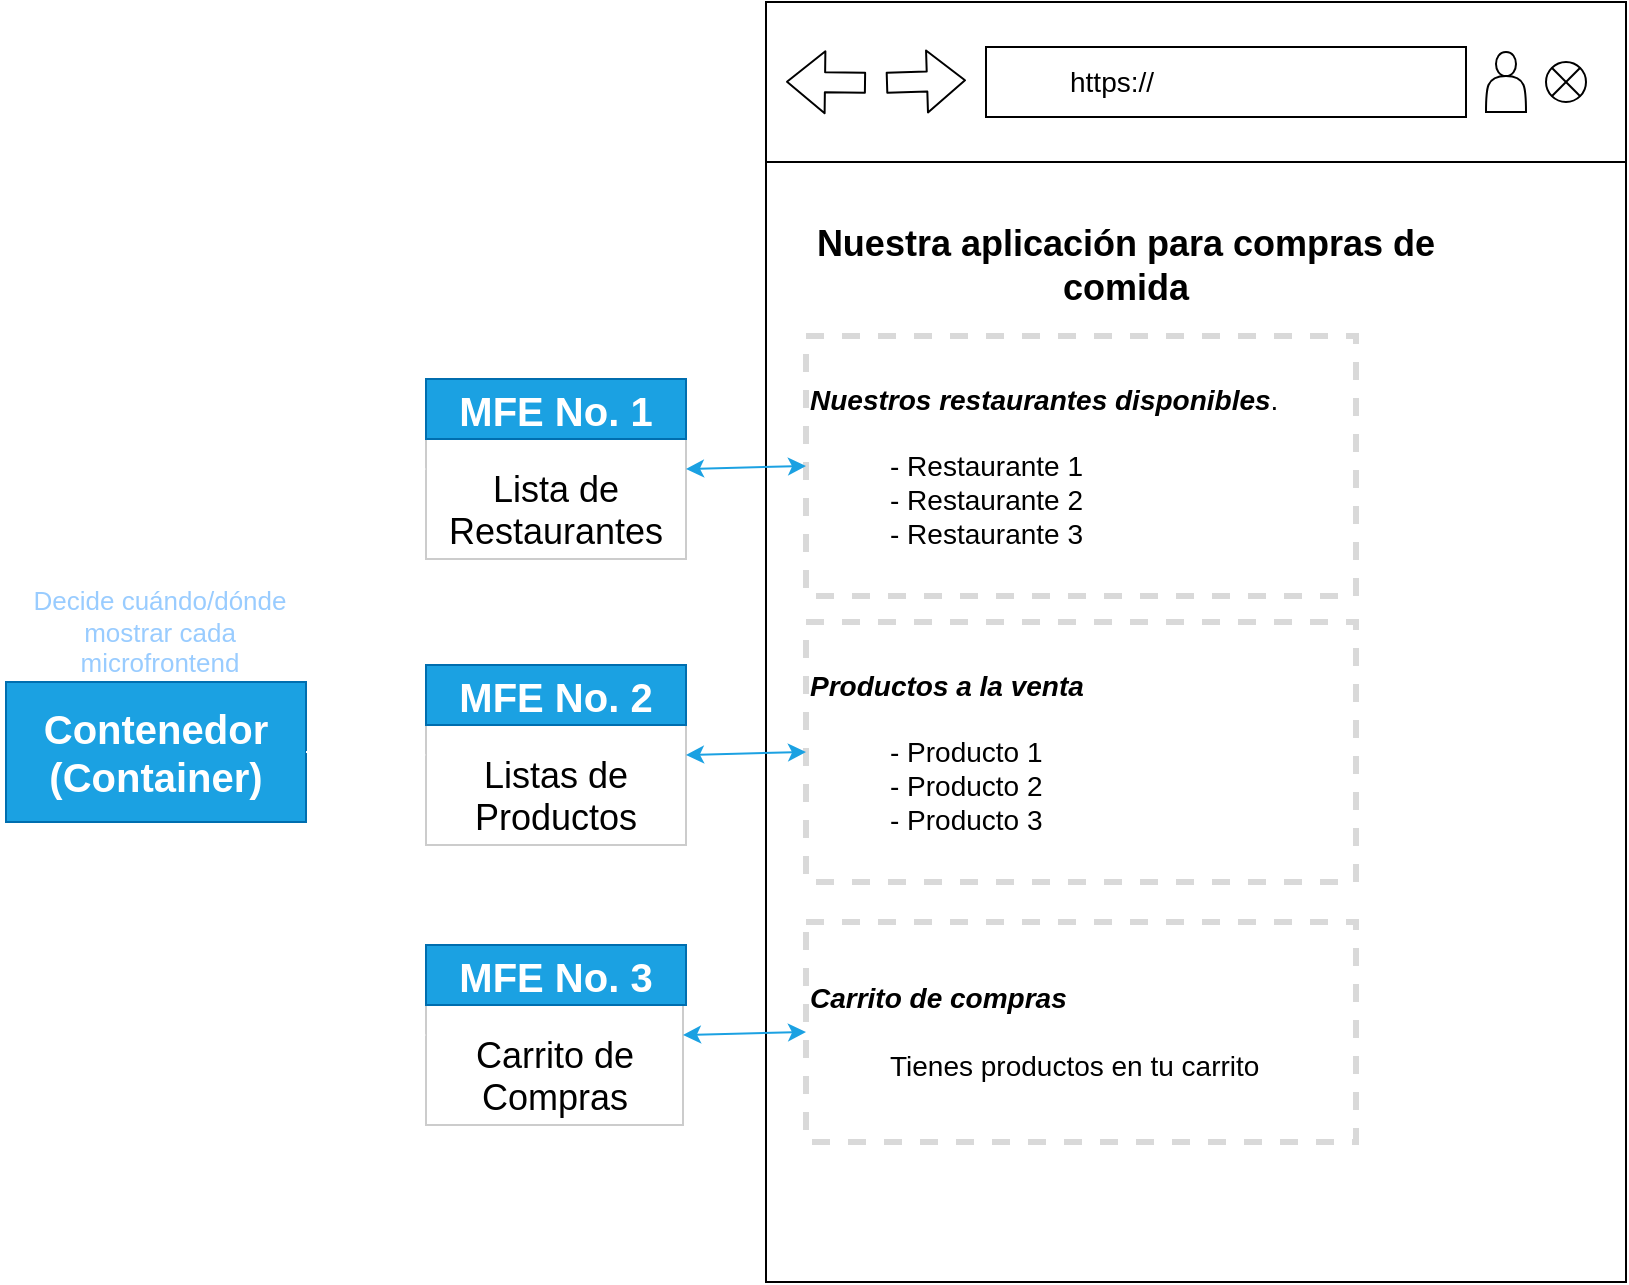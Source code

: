 <mxfile>
    <diagram name="img_7" id="j9WOxoY7QaXKJfFNjWSs">
        <mxGraphModel dx="606" dy="488" grid="1" gridSize="10" guides="1" tooltips="1" connect="1" arrows="1" fold="1" page="1" pageScale="1" pageWidth="850" pageHeight="1100" math="0" shadow="0">
            <root>
                <mxCell id="0q3lHIbsL6-f0cUBK-X--0"/>
                <mxCell id="0q3lHIbsL6-f0cUBK-X--1" parent="0q3lHIbsL6-f0cUBK-X--0"/>
                <mxCell id="0q3lHIbsL6-f0cUBK-X--2" value="&lt;span style=&quot;font-size: 18px;&quot;&gt;&lt;font style=&quot;font-size: 18px;&quot; color=&quot;#000000&quot;&gt;Lista de Restaurantes&lt;/font&gt;&lt;/span&gt;" style="rounded=0;whiteSpace=wrap;html=1;strokeColor=#CCCCCC;fillColor=#FFFFFF;fontStyle=0;fontSize=18;verticalAlign=bottom;" parent="0q3lHIbsL6-f0cUBK-X--1" vertex="1">
                    <mxGeometry x="230" y="278.5" width="130" height="90" as="geometry"/>
                </mxCell>
                <mxCell id="0q3lHIbsL6-f0cUBK-X--3" value="&lt;font style=&quot;font-size: 18px;&quot; color=&quot;#000000&quot;&gt;Listas de Productos&lt;/font&gt;" style="rounded=0;whiteSpace=wrap;html=1;strokeColor=#CCCCCC;fillColor=#FFFFFF;fontSize=18;verticalAlign=bottom;" parent="0q3lHIbsL6-f0cUBK-X--1" vertex="1">
                    <mxGeometry x="230" y="421.5" width="130" height="90" as="geometry"/>
                </mxCell>
                <mxCell id="0q3lHIbsL6-f0cUBK-X--4" value="Carrito de Compras" style="rounded=0;whiteSpace=wrap;html=1;strokeColor=#CCCCCC;fillColor=#FFFFFF;fontStyle=0;fontSize=18;fontColor=#000000;verticalAlign=bottom;" parent="0q3lHIbsL6-f0cUBK-X--1" vertex="1">
                    <mxGeometry x="230" y="561.5" width="128.5" height="90" as="geometry"/>
                </mxCell>
                <mxCell id="0q3lHIbsL6-f0cUBK-X--5" value="MFE No. 1" style="rounded=0;whiteSpace=wrap;html=1;strokeWidth=1;fontSize=20;fillColor=#1BA1E2;strokeColor=#006EAF;fontStyle=1;fontColor=#FFFFFF;" parent="0q3lHIbsL6-f0cUBK-X--1" vertex="1">
                    <mxGeometry x="230" y="278.5" width="130" height="30" as="geometry"/>
                </mxCell>
                <mxCell id="0q3lHIbsL6-f0cUBK-X--6" value="MFE No. 2" style="rounded=0;whiteSpace=wrap;html=1;strokeWidth=1;fontSize=20;fillColor=#1BA1E2;strokeColor=#006EAF;fontStyle=1;fontColor=#FFFFFF;" parent="0q3lHIbsL6-f0cUBK-X--1" vertex="1">
                    <mxGeometry x="230" y="421.5" width="130" height="30" as="geometry"/>
                </mxCell>
                <mxCell id="0q3lHIbsL6-f0cUBK-X--7" value="MFE No. 3" style="rounded=0;whiteSpace=wrap;html=1;strokeWidth=1;fontSize=20;fillColor=#1BA1E2;strokeColor=#006EAF;fontStyle=1;fontColor=#FFFFFF;" parent="0q3lHIbsL6-f0cUBK-X--1" vertex="1">
                    <mxGeometry x="230" y="561.5" width="130" height="30" as="geometry"/>
                </mxCell>
                <mxCell id="0q3lHIbsL6-f0cUBK-X--8" value="" style="rounded=0;whiteSpace=wrap;html=1;" parent="0q3lHIbsL6-f0cUBK-X--1" vertex="1">
                    <mxGeometry x="400" y="90" width="430" height="640" as="geometry"/>
                </mxCell>
                <mxCell id="0q3lHIbsL6-f0cUBK-X--9" value="" style="rounded=0;whiteSpace=wrap;html=1;" parent="0q3lHIbsL6-f0cUBK-X--1" vertex="1">
                    <mxGeometry x="400" y="90" width="430" height="80" as="geometry"/>
                </mxCell>
                <mxCell id="0q3lHIbsL6-f0cUBK-X--10" value="&lt;blockquote style=&quot;margin: 0px 0px 0px 40px; border: none; padding: 0px; font-size: 14px;&quot;&gt;https://&lt;/blockquote&gt;" style="rounded=0;whiteSpace=wrap;html=1;align=left;fontSize=14;" parent="0q3lHIbsL6-f0cUBK-X--1" vertex="1">
                    <mxGeometry x="510" y="112.5" width="240" height="35" as="geometry"/>
                </mxCell>
                <mxCell id="0q3lHIbsL6-f0cUBK-X--11" value="" style="shape=flexArrow;endArrow=classic;html=1;" parent="0q3lHIbsL6-f0cUBK-X--1" edge="1">
                    <mxGeometry width="50" height="50" relative="1" as="geometry">
                        <mxPoint x="450" y="130.38" as="sourcePoint"/>
                        <mxPoint x="410" y="129.88" as="targetPoint"/>
                    </mxGeometry>
                </mxCell>
                <mxCell id="0q3lHIbsL6-f0cUBK-X--12" value="" style="shape=flexArrow;endArrow=classic;html=1;entryX=0;entryY=0.75;entryDx=0;entryDy=0;" parent="0q3lHIbsL6-f0cUBK-X--1" edge="1">
                    <mxGeometry width="50" height="50" relative="1" as="geometry">
                        <mxPoint x="460" y="130.38" as="sourcePoint"/>
                        <mxPoint x="500" y="129.13" as="targetPoint"/>
                    </mxGeometry>
                </mxCell>
                <mxCell id="0q3lHIbsL6-f0cUBK-X--13" value="" style="shape=sumEllipse;perimeter=ellipsePerimeter;whiteSpace=wrap;html=1;backgroundOutline=1;" parent="0q3lHIbsL6-f0cUBK-X--1" vertex="1">
                    <mxGeometry x="790" y="120" width="20" height="20" as="geometry"/>
                </mxCell>
                <mxCell id="0q3lHIbsL6-f0cUBK-X--14" value="" style="shape=actor;whiteSpace=wrap;html=1;" parent="0q3lHIbsL6-f0cUBK-X--1" vertex="1">
                    <mxGeometry x="760" y="115" width="20" height="30" as="geometry"/>
                </mxCell>
                <mxCell id="0q3lHIbsL6-f0cUBK-X--15" value="Nuestra aplicación para compras de comida" style="text;html=1;strokeColor=none;fillColor=none;align=center;verticalAlign=middle;whiteSpace=wrap;rounded=0;fontStyle=1;fontSize=18;" parent="0q3lHIbsL6-f0cUBK-X--1" vertex="1">
                    <mxGeometry x="420" y="187" width="320" height="70" as="geometry"/>
                </mxCell>
                <mxCell id="0q3lHIbsL6-f0cUBK-X--16" value="&lt;div style=&quot;&quot;&gt;&lt;b&gt;&lt;i&gt;Nuestros restaurantes disponibles&lt;/i&gt;&lt;/b&gt;&lt;span&gt;.&lt;/span&gt;&lt;/div&gt;&lt;br&gt;&lt;blockquote style=&quot;margin: 0 0 0 40px ; border: none ; padding: 0px&quot;&gt;- Restaurante 1&lt;/blockquote&gt;&lt;blockquote style=&quot;margin: 0 0 0 40px ; border: none ; padding: 0px&quot;&gt;- Restaurante 2&lt;/blockquote&gt;&lt;blockquote style=&quot;margin: 0 0 0 40px ; border: none ; padding: 0px&quot;&gt;- Restaurante 3&lt;/blockquote&gt;" style="text;html=1;fillColor=none;align=left;verticalAlign=middle;whiteSpace=wrap;rounded=0;fontStyle=0;fontSize=14;dashed=1;strokeWidth=3;strokeColor=#D9D9D9;" parent="0q3lHIbsL6-f0cUBK-X--1" vertex="1">
                    <mxGeometry x="420" y="257" width="275" height="130" as="geometry"/>
                </mxCell>
                <mxCell id="0q3lHIbsL6-f0cUBK-X--17" value="&lt;b&gt;&lt;i&gt;Productos a la venta&lt;/i&gt;&lt;/b&gt;&lt;br&gt;&lt;br&gt;&lt;blockquote style=&quot;margin: 0 0 0 40px ; border: none ; padding: 0px&quot;&gt;- Producto 1&lt;/blockquote&gt;&lt;blockquote style=&quot;margin: 0 0 0 40px ; border: none ; padding: 0px&quot;&gt;- Producto 2&lt;/blockquote&gt;&lt;blockquote style=&quot;margin: 0 0 0 40px ; border: none ; padding: 0px&quot;&gt;- Producto 3&lt;/blockquote&gt;" style="text;html=1;fillColor=none;align=left;verticalAlign=middle;whiteSpace=wrap;rounded=0;fontStyle=0;fontSize=14;dashed=1;strokeWidth=3;strokeColor=#D9D9D9;" parent="0q3lHIbsL6-f0cUBK-X--1" vertex="1">
                    <mxGeometry x="420" y="400" width="275" height="130" as="geometry"/>
                </mxCell>
                <mxCell id="0q3lHIbsL6-f0cUBK-X--18" value="&lt;b&gt;&lt;i&gt;Carrito de compras&lt;/i&gt;&lt;/b&gt;&lt;br&gt;&lt;br&gt;&lt;blockquote style=&quot;margin: 0 0 0 40px ; border: none ; padding: 0px&quot;&gt;Tienes productos en tu carrito&lt;/blockquote&gt;" style="text;html=1;fillColor=none;align=left;verticalAlign=middle;whiteSpace=wrap;rounded=0;fontStyle=0;fontSize=14;dashed=1;strokeWidth=3;strokeColor=#D9D9D9;" parent="0q3lHIbsL6-f0cUBK-X--1" vertex="1">
                    <mxGeometry x="420" y="550" width="275" height="110" as="geometry"/>
                </mxCell>
                <mxCell id="0q3lHIbsL6-f0cUBK-X--19" value="" style="endArrow=classic;startArrow=classic;html=1;fontSize=13;exitX=1;exitY=0.5;exitDx=0;exitDy=0;entryX=0;entryY=0.5;entryDx=0;entryDy=0;fontColor=#1BA1E2;strokeColor=#1BA1E2;" parent="0q3lHIbsL6-f0cUBK-X--1" source="0q3lHIbsL6-f0cUBK-X--2" target="0q3lHIbsL6-f0cUBK-X--16" edge="1">
                    <mxGeometry width="50" height="50" relative="1" as="geometry">
                        <mxPoint x="520" y="740" as="sourcePoint"/>
                        <mxPoint x="570" y="690" as="targetPoint"/>
                    </mxGeometry>
                </mxCell>
                <mxCell id="0q3lHIbsL6-f0cUBK-X--20" value="" style="endArrow=classic;startArrow=classic;html=1;fontSize=13;exitX=1;exitY=0.5;exitDx=0;exitDy=0;entryX=0;entryY=0.5;entryDx=0;entryDy=0;fontColor=#1BA1E2;strokeColor=#1BA1E2;" parent="0q3lHIbsL6-f0cUBK-X--1" source="0q3lHIbsL6-f0cUBK-X--3" target="0q3lHIbsL6-f0cUBK-X--17" edge="1">
                    <mxGeometry width="50" height="50" relative="1" as="geometry">
                        <mxPoint x="310" y="464.5" as="sourcePoint"/>
                        <mxPoint x="395" y="464.5" as="targetPoint"/>
                    </mxGeometry>
                </mxCell>
                <mxCell id="0q3lHIbsL6-f0cUBK-X--21" value="" style="endArrow=classic;startArrow=classic;html=1;fontSize=13;exitX=1;exitY=0.5;exitDx=0;exitDy=0;entryX=0;entryY=0.5;entryDx=0;entryDy=0;strokeColor=#1BA1E2;" parent="0q3lHIbsL6-f0cUBK-X--1" source="0q3lHIbsL6-f0cUBK-X--4" target="0q3lHIbsL6-f0cUBK-X--18" edge="1">
                    <mxGeometry width="50" height="50" relative="1" as="geometry">
                        <mxPoint x="330" y="342" as="sourcePoint"/>
                        <mxPoint x="415" y="342" as="targetPoint"/>
                    </mxGeometry>
                </mxCell>
                <mxCell id="PTN0NNGN7PwnQ2n4if3d-0" value="Contenedor&lt;br&gt;(Container)" style="rounded=0;whiteSpace=wrap;html=1;strokeWidth=1;fontSize=20;fillColor=#1BA1E2;strokeColor=#006EAF;fontStyle=1;fontColor=#FFFFFF;" parent="0q3lHIbsL6-f0cUBK-X--1" vertex="1">
                    <mxGeometry x="20" y="430" width="150" height="70" as="geometry"/>
                </mxCell>
                <mxCell id="PTN0NNGN7PwnQ2n4if3d-2" value="" style="edgeStyle=elbowEdgeStyle;elbow=horizontal;endArrow=classic;html=1;fontSize=18;fontColor=#FFFFFF;exitX=1;exitY=0.5;exitDx=0;exitDy=0;entryX=0;entryY=0.5;entryDx=0;entryDy=0;strokeColor=#FFFFFF;" parent="0q3lHIbsL6-f0cUBK-X--1" source="PTN0NNGN7PwnQ2n4if3d-0" target="0q3lHIbsL6-f0cUBK-X--2" edge="1">
                    <mxGeometry width="50" height="50" relative="1" as="geometry">
                        <mxPoint x="540" y="680" as="sourcePoint"/>
                        <mxPoint x="590" y="630" as="targetPoint"/>
                    </mxGeometry>
                </mxCell>
                <mxCell id="PTN0NNGN7PwnQ2n4if3d-3" value="" style="edgeStyle=elbowEdgeStyle;elbow=horizontal;endArrow=classic;html=1;fontSize=18;fontColor=#FFFFFF;exitX=1;exitY=0.5;exitDx=0;exitDy=0;entryX=0;entryY=0.5;entryDx=0;entryDy=0;strokeColor=#FFFFFF;" parent="0q3lHIbsL6-f0cUBK-X--1" source="PTN0NNGN7PwnQ2n4if3d-0" target="0q3lHIbsL6-f0cUBK-X--4" edge="1">
                    <mxGeometry width="50" height="50" relative="1" as="geometry">
                        <mxPoint x="110" y="741.5" as="sourcePoint"/>
                        <mxPoint x="170" y="610" as="targetPoint"/>
                    </mxGeometry>
                </mxCell>
                <mxCell id="PTN0NNGN7PwnQ2n4if3d-4" value="" style="endArrow=classic;html=1;fontSize=18;fontColor=#FFFFFF;exitX=1;exitY=0.5;exitDx=0;exitDy=0;entryX=0;entryY=0.5;entryDx=0;entryDy=0;strokeColor=#FFFFFF;" parent="0q3lHIbsL6-f0cUBK-X--1" source="PTN0NNGN7PwnQ2n4if3d-0" target="0q3lHIbsL6-f0cUBK-X--3" edge="1">
                    <mxGeometry width="50" height="50" relative="1" as="geometry">
                        <mxPoint x="540" y="680" as="sourcePoint"/>
                        <mxPoint x="590" y="630" as="targetPoint"/>
                    </mxGeometry>
                </mxCell>
                <mxCell id="PTN0NNGN7PwnQ2n4if3d-5" value="Decide cuándo/dónde mostrar cada microfrontend" style="text;html=1;strokeColor=none;fillColor=none;align=center;verticalAlign=middle;whiteSpace=wrap;rounded=0;dashed=1;fontSize=13;fontColor=#99CCFF;" parent="0q3lHIbsL6-f0cUBK-X--1" vertex="1">
                    <mxGeometry x="17" y="380" width="160" height="50" as="geometry"/>
                </mxCell>
            </root>
        </mxGraphModel>
    </diagram>
    <diagram id="jD4X2a0NB4mMixlL2Ap6" name="img_5">
        <mxGraphModel dx="606" dy="488" grid="1" gridSize="10" guides="1" tooltips="1" connect="1" arrows="1" fold="1" page="1" pageScale="1" pageWidth="850" pageHeight="1100" math="0" shadow="0">
            <root>
                <mxCell id="7akJQpE2wIauq2SW4Dju-0"/>
                <mxCell id="7akJQpE2wIauq2SW4Dju-1" parent="7akJQpE2wIauq2SW4Dju-0"/>
                <mxCell id="snvRbrUAllrj6BLjvfYE-0" value="" style="rounded=0;whiteSpace=wrap;html=1;" parent="7akJQpE2wIauq2SW4Dju-1" vertex="1">
                    <mxGeometry x="330" y="80" width="470" height="640" as="geometry"/>
                </mxCell>
                <mxCell id="snvRbrUAllrj6BLjvfYE-1" value="" style="rounded=0;whiteSpace=wrap;html=1;" parent="7akJQpE2wIauq2SW4Dju-1" vertex="1">
                    <mxGeometry x="330" y="80" width="470" height="80" as="geometry"/>
                </mxCell>
                <mxCell id="snvRbrUAllrj6BLjvfYE-2" value="&lt;blockquote style=&quot;margin: 0px 0px 0px 40px; border: none; padding: 0px; font-size: 14px;&quot;&gt;https://&lt;/blockquote&gt;" style="rounded=0;whiteSpace=wrap;html=1;align=left;fontSize=14;" parent="7akJQpE2wIauq2SW4Dju-1" vertex="1">
                    <mxGeometry x="440" y="102.5" width="280" height="35" as="geometry"/>
                </mxCell>
                <mxCell id="snvRbrUAllrj6BLjvfYE-6" value="" style="shape=flexArrow;endArrow=classic;html=1;" parent="7akJQpE2wIauq2SW4Dju-1" edge="1">
                    <mxGeometry width="50" height="50" relative="1" as="geometry">
                        <mxPoint x="382" y="120" as="sourcePoint"/>
                        <mxPoint x="342" y="119.5" as="targetPoint"/>
                    </mxGeometry>
                </mxCell>
                <mxCell id="snvRbrUAllrj6BLjvfYE-7" value="" style="shape=flexArrow;endArrow=classic;html=1;entryX=0;entryY=0.75;entryDx=0;entryDy=0;" parent="7akJQpE2wIauq2SW4Dju-1" edge="1">
                    <mxGeometry width="50" height="50" relative="1" as="geometry">
                        <mxPoint x="392" y="120" as="sourcePoint"/>
                        <mxPoint x="432" y="118.75" as="targetPoint"/>
                    </mxGeometry>
                </mxCell>
                <mxCell id="snvRbrUAllrj6BLjvfYE-8" value="" style="shape=sumEllipse;perimeter=ellipsePerimeter;whiteSpace=wrap;html=1;backgroundOutline=1;" parent="7akJQpE2wIauq2SW4Dju-1" vertex="1">
                    <mxGeometry x="760" y="110" width="20" height="20" as="geometry"/>
                </mxCell>
                <mxCell id="snvRbrUAllrj6BLjvfYE-9" value="" style="shape=actor;whiteSpace=wrap;html=1;" parent="7akJQpE2wIauq2SW4Dju-1" vertex="1">
                    <mxGeometry x="730" y="105" width="20" height="30" as="geometry"/>
                </mxCell>
                <mxCell id="snvRbrUAllrj6BLjvfYE-10" value="Nuestra aplicación para compras de comida" style="text;html=1;strokeColor=none;fillColor=none;align=center;verticalAlign=middle;whiteSpace=wrap;rounded=0;fontStyle=1;fontSize=18;" parent="7akJQpE2wIauq2SW4Dju-1" vertex="1">
                    <mxGeometry x="365" y="177" width="320" height="70" as="geometry"/>
                </mxCell>
                <mxCell id="snvRbrUAllrj6BLjvfYE-11" value="&lt;div style=&quot;&quot;&gt;&lt;b&gt;&lt;i&gt;Nuestros restaurantes disponibles&lt;/i&gt;&lt;/b&gt;&lt;span&gt;.&lt;/span&gt;&lt;/div&gt;&lt;br&gt;&lt;blockquote style=&quot;margin: 0 0 0 40px ; border: none ; padding: 0px&quot;&gt;- Restaurante 1&lt;/blockquote&gt;&lt;blockquote style=&quot;margin: 0 0 0 40px ; border: none ; padding: 0px&quot;&gt;- Restaurante 2&lt;/blockquote&gt;&lt;blockquote style=&quot;margin: 0 0 0 40px ; border: none ; padding: 0px&quot;&gt;- Restaurante 3&lt;/blockquote&gt;" style="text;html=1;fillColor=none;align=left;verticalAlign=middle;whiteSpace=wrap;rounded=0;fontStyle=0;fontSize=14;dashed=1;strokeWidth=3;strokeColor=#D9D9D9;" parent="7akJQpE2wIauq2SW4Dju-1" vertex="1">
                    <mxGeometry x="365" y="247" width="275" height="130" as="geometry"/>
                </mxCell>
                <mxCell id="snvRbrUAllrj6BLjvfYE-15" value="&lt;b&gt;&lt;i&gt;Productos a la venta&lt;/i&gt;&lt;/b&gt;&lt;br&gt;&lt;br&gt;&lt;blockquote style=&quot;margin: 0 0 0 40px ; border: none ; padding: 0px&quot;&gt;- Producto 1&lt;/blockquote&gt;&lt;blockquote style=&quot;margin: 0 0 0 40px ; border: none ; padding: 0px&quot;&gt;- Producto 2&lt;/blockquote&gt;&lt;blockquote style=&quot;margin: 0 0 0 40px ; border: none ; padding: 0px&quot;&gt;- Producto 3&lt;/blockquote&gt;" style="text;html=1;fillColor=none;align=left;verticalAlign=middle;whiteSpace=wrap;rounded=0;fontStyle=0;fontSize=14;dashed=1;strokeWidth=3;strokeColor=#D9D9D9;" parent="7akJQpE2wIauq2SW4Dju-1" vertex="1">
                    <mxGeometry x="365" y="390" width="275" height="130" as="geometry"/>
                </mxCell>
                <mxCell id="snvRbrUAllrj6BLjvfYE-16" value="&lt;b&gt;&lt;i&gt;Carrito de compras&lt;/i&gt;&lt;/b&gt;&lt;br&gt;&lt;br&gt;&lt;blockquote style=&quot;margin: 0 0 0 40px ; border: none ; padding: 0px&quot;&gt;Tienes productos en tu carrito&lt;/blockquote&gt;" style="text;html=1;fillColor=none;align=left;verticalAlign=middle;whiteSpace=wrap;rounded=0;fontStyle=0;fontSize=14;dashed=1;strokeWidth=3;strokeColor=#D9D9D9;" parent="7akJQpE2wIauq2SW4Dju-1" vertex="1">
                    <mxGeometry x="365" y="540" width="275" height="110" as="geometry"/>
                </mxCell>
                <mxCell id="snvRbrUAllrj6BLjvfYE-19" value="Componente App" style="whiteSpace=wrap;html=1;fontSize=16;" parent="7akJQpE2wIauq2SW4Dju-1" vertex="1">
                    <mxGeometry x="70" y="417.5" width="120" height="75" as="geometry"/>
                </mxCell>
                <mxCell id="snvRbrUAllrj6BLjvfYE-23" value="" style="edgeStyle=elbowEdgeStyle;elbow=horizontal;html=1;rounded=0;entryX=0;entryY=0.5;entryDx=0;entryDy=0;strokeColor=#1BA1E2;" parent="7akJQpE2wIauq2SW4Dju-1" source="snvRbrUAllrj6BLjvfYE-19" target="snvRbrUAllrj6BLjvfYE-16" edge="1">
                    <mxGeometry relative="1" as="geometry">
                        <mxPoint x="220" y="500" as="targetPoint"/>
                        <Array as="points">
                            <mxPoint x="240" y="530"/>
                        </Array>
                    </mxGeometry>
                </mxCell>
                <mxCell id="snvRbrUAllrj6BLjvfYE-24" value="" style="endArrow=classic;html=1;fontSize=14;exitX=1;exitY=0.5;exitDx=0;exitDy=0;entryX=0;entryY=0.5;entryDx=0;entryDy=0;strokeColor=#1BA1E2;" parent="7akJQpE2wIauq2SW4Dju-1" source="snvRbrUAllrj6BLjvfYE-19" target="snvRbrUAllrj6BLjvfYE-15" edge="1">
                    <mxGeometry width="50" height="50" relative="1" as="geometry">
                        <mxPoint x="390" y="560" as="sourcePoint"/>
                        <mxPoint x="440" y="510" as="targetPoint"/>
                    </mxGeometry>
                </mxCell>
                <mxCell id="snvRbrUAllrj6BLjvfYE-26" value="Componente&lt;br style=&quot;font-size: 13px;&quot;&gt;Restaurantes" style="text;html=1;strokeColor=none;align=center;verticalAlign=middle;whiteSpace=wrap;rounded=0;dashed=1;fontSize=13;fontColor=#99CCFF;" parent="7akJQpE2wIauq2SW4Dju-1" vertex="1">
                    <mxGeometry x="231" y="260" width="110" height="50" as="geometry"/>
                </mxCell>
                <mxCell id="snvRbrUAllrj6BLjvfYE-28" value="" style="edgeStyle=elbowEdgeStyle;elbow=horizontal;html=1;rounded=0;entryX=0;entryY=0.5;entryDx=0;entryDy=0;strokeColor=#1BA1E2;" parent="7akJQpE2wIauq2SW4Dju-1" source="snvRbrUAllrj6BLjvfYE-19" target="snvRbrUAllrj6BLjvfYE-11" edge="1">
                    <mxGeometry relative="1" as="geometry">
                        <mxPoint x="230" y="455" as="sourcePoint"/>
                        <mxPoint x="365" y="312" as="targetPoint"/>
                        <Array as="points">
                            <mxPoint x="240" y="380"/>
                        </Array>
                    </mxGeometry>
                </mxCell>
                <mxCell id="snvRbrUAllrj6BLjvfYE-30" value="Componente&lt;br style=&quot;font-size: 13px;&quot;&gt;Productos" style="text;html=1;strokeColor=none;align=center;verticalAlign=middle;whiteSpace=wrap;rounded=0;dashed=1;fontSize=13;fontColor=#99CCFF;" parent="7akJQpE2wIauq2SW4Dju-1" vertex="1">
                    <mxGeometry x="229" y="400" width="110" height="50" as="geometry"/>
                </mxCell>
                <mxCell id="snvRbrUAllrj6BLjvfYE-31" value="Componente&lt;br style=&quot;font-size: 13px;&quot;&gt;Carrito" style="text;html=1;strokeColor=none;fillColor=none;align=center;verticalAlign=middle;whiteSpace=wrap;rounded=0;dashed=1;fontSize=13;fontColor=#99CCFF;" parent="7akJQpE2wIauq2SW4Dju-1" vertex="1">
                    <mxGeometry x="231" y="541" width="110" height="50" as="geometry"/>
                </mxCell>
                <mxCell id="snvRbrUAllrj6BLjvfYE-32" value="Single Page Application" style="text;html=1;strokeColor=none;align=center;verticalAlign=middle;whiteSpace=wrap;rounded=0;dashed=1;fontSize=12;fontColor=#99CCFF;" parent="7akJQpE2wIauq2SW4Dju-1" vertex="1">
                    <mxGeometry x="50" y="492.5" width="160" height="30" as="geometry"/>
                </mxCell>
            </root>
        </mxGraphModel>
    </diagram>
    <diagram id="S5mb1oGBvukjhJmNOKLZ" name="App">
        <mxGraphModel dx="606" dy="488" grid="1" gridSize="10" guides="1" tooltips="1" connect="1" arrows="1" fold="1" page="1" pageScale="1" pageWidth="827" pageHeight="1169" math="0" shadow="0">
            <root>
                <mxCell id="HmPlu7-ccYvS1Fc_cOn0-0"/>
                <mxCell id="HmPlu7-ccYvS1Fc_cOn0-1" parent="HmPlu7-ccYvS1Fc_cOn0-0"/>
                <mxCell id="-j9peHZgdj3hsEry_TXD-0" value="" style="dashed=0;shape=rect;fillColor=#ffffff;strokeColor=none;sketch=0;fontStyle=0" vertex="1" parent="HmPlu7-ccYvS1Fc_cOn0-1">
                    <mxGeometry x="40" y="40" width="358" height="642" as="geometry"/>
                </mxCell>
                <mxCell id="-j9peHZgdj3hsEry_TXD-1" value="12:30" style="dashed=0;shape=rect;align=right;fillColor=#1976D2;strokeColor=none;fontColor=#ffffff;spacingRight=4;spacingTop=1;fontStyle=0;fontSize=13;resizeWidth=1;" vertex="1" parent="-j9peHZgdj3hsEry_TXD-0">
                    <mxGeometry width="358" height="24" relative="1" as="geometry"/>
                </mxCell>
                <mxCell id="-j9peHZgdj3hsEry_TXD-2" value="" style="dashed=0;shape=mxgraph.gmdl.top_bar;strokeColor=none;" vertex="1" parent="-j9peHZgdj3hsEry_TXD-1">
                    <mxGeometry x="1" y="0.5" width="46" height="14" relative="1" as="geometry">
                        <mxPoint x="-92" y="-7" as="offset"/>
                    </mxGeometry>
                </mxCell>
                <mxCell id="-j9peHZgdj3hsEry_TXD-3" value="" style="dashed=0;shape=rect;strokeColor=none;fillColor=#2196F3;resizeWidth=1;" vertex="1" parent="-j9peHZgdj3hsEry_TXD-0">
                    <mxGeometry width="358" height="110" relative="1" as="geometry">
                        <mxPoint y="24" as="offset"/>
                    </mxGeometry>
                </mxCell>
                <mxCell id="-j9peHZgdj3hsEry_TXD-4" value="¿Qué quieres comer?" style="dashed=0;shape=mxgraph.gmdl.marginRect;rectMargin=6;strokeColor=none;fillColor=#ffffff;fontColor=#B3B3B3;fontSize=13;spacingRight=50;resizeWidth=1;" vertex="1" parent="-j9peHZgdj3hsEry_TXD-3">
                    <mxGeometry width="358" height="60" relative="1" as="geometry"/>
                </mxCell>
                <mxCell id="-j9peHZgdj3hsEry_TXD-5" value="" style="dashed=0;shape=mxgraph.gmdl.search;strokeColor=#666666;fillColor=none;strokeWidth=2;" vertex="1" parent="-j9peHZgdj3hsEry_TXD-4">
                    <mxGeometry y="0.5" width="18" height="18" relative="1" as="geometry">
                        <mxPoint x="22" y="-9" as="offset"/>
                    </mxGeometry>
                </mxCell>
                <mxCell id="-j9peHZgdj3hsEry_TXD-6" value="" style="dashed=0;shape=mxgraph.gmdl.voice;strokeColor=#666666;fillColor=#666666;strokeWidth=2;" vertex="1" parent="-j9peHZgdj3hsEry_TXD-4">
                    <mxGeometry x="1" y="0.5" width="11" height="20" relative="1" as="geometry">
                        <mxPoint x="-70" y="-10" as="offset"/>
                    </mxGeometry>
                </mxCell>
                <mxCell id="-j9peHZgdj3hsEry_TXD-7" value="" style="dashed=0;shape=mxgraph.gmdl.settings;strokeColor=none;fillColor=#666666;" vertex="1" parent="-j9peHZgdj3hsEry_TXD-4">
                    <mxGeometry x="1" y="0.5" width="6" height="18" relative="1" as="geometry">
                        <mxPoint x="-31" y="-9" as="offset"/>
                    </mxGeometry>
                </mxCell>
                <mxCell id="-j9peHZgdj3hsEry_TXD-8" value="Hamburguesa" style="text;align=center;fontColor=#FFFFFF;fontStyle=0;verticalAlign=middle;fontSize=14;resizeWidth=1;" vertex="1" parent="-j9peHZgdj3hsEry_TXD-3">
                    <mxGeometry y="1" width="119" height="48" relative="1" as="geometry">
                        <mxPoint y="-48" as="offset"/>
                    </mxGeometry>
                </mxCell>
                <mxCell id="-j9peHZgdj3hsEry_TXD-9" value="Pizza" style="text;align=center;fontColor=#FFFFFF;fontStyle=0;verticalAlign=middle;fontSize=14;resizeWidth=1;" vertex="1" parent="-j9peHZgdj3hsEry_TXD-3">
                    <mxGeometry x="0.333" y="1" width="119" height="48" relative="1" as="geometry">
                        <mxPoint y="-48" as="offset"/>
                    </mxGeometry>
                </mxCell>
                <mxCell id="-j9peHZgdj3hsEry_TXD-10" value="Sushi" style="text;align=center;fontColor=#FFFFFF;fontStyle=0;verticalAlign=middle;fontSize=14;resizeWidth=1;" vertex="1" parent="-j9peHZgdj3hsEry_TXD-3">
                    <mxGeometry x="0.667" y="1" width="119" height="48" relative="1" as="geometry">
                        <mxPoint y="-48" as="offset"/>
                    </mxGeometry>
                </mxCell>
                <mxCell id="-j9peHZgdj3hsEry_TXD-11" value="Hamburguesa" style="shape=rect;fillColor=#BDBDBD;strokeColor=none;shadow=0;align=left;verticalAlign=bottom;spacing=0;spacingLeft=18;spacingBottom=8;fontColor=#FFFFFF;resizeWidth=1;resizeHeight=1;" vertex="1" parent="-j9peHZgdj3hsEry_TXD-0">
                    <mxGeometry width="178" height="136" relative="1" as="geometry">
                        <mxPoint y="135" as="offset"/>
                    </mxGeometry>
                </mxCell>
                <mxCell id="-j9peHZgdj3hsEry_TXD-12" value="Restaurante 1 ★" style="text;whiteSpace=wrap;fontColor=#ffffff;spacingLeft=16;verticalAlign=middle;fontSize=14;html=1;resizeWidth=1;" vertex="1" parent="-j9peHZgdj3hsEry_TXD-11">
                    <mxGeometry y="1" width="178" height="20" relative="1" as="geometry">
                        <mxPoint y="-44" as="offset"/>
                    </mxGeometry>
                </mxCell>
                <mxCell id="-j9peHZgdj3hsEry_TXD-13" value="Hamburguesa" style="shape=rect;fillColor=#BDBDBD;strokeColor=none;shadow=0;align=left;verticalAlign=bottom;spacing=0;spacingLeft=18;spacingBottom=8;fontColor=#FFFFFF;resizeWidth=1;resizeHeight=1;" vertex="1" parent="-j9peHZgdj3hsEry_TXD-0">
                    <mxGeometry x="0.5" width="179" height="136" relative="1" as="geometry">
                        <mxPoint y="135" as="offset"/>
                    </mxGeometry>
                </mxCell>
                <mxCell id="-j9peHZgdj3hsEry_TXD-14" value="Restaurante 2 ★" style="text;whiteSpace=wrap;fontColor=#ffffff;spacingLeft=16;verticalAlign=middle;fontSize=14;html=1;" vertex="1" parent="-j9peHZgdj3hsEry_TXD-13">
                    <mxGeometry y="1" width="179" height="20" relative="1" as="geometry">
                        <mxPoint y="-44" as="offset"/>
                    </mxGeometry>
                </mxCell>
                <mxCell id="-j9peHZgdj3hsEry_TXD-15" value="Pizza" style="shape=rect;fillColor=#BDBDBD;strokeColor=none;shadow=0;align=left;verticalAlign=bottom;spacing=0;spacingLeft=18;spacingBottom=8;fontColor=#FFFFFF;resizeWidth=1;resizeHeight=1;" vertex="1" parent="-j9peHZgdj3hsEry_TXD-0">
                    <mxGeometry y="0.213" width="178" height="136" relative="1" as="geometry">
                        <mxPoint y="135" as="offset"/>
                    </mxGeometry>
                </mxCell>
                <mxCell id="-j9peHZgdj3hsEry_TXD-16" value="Restaurante 3 ★" style="text;whiteSpace=wrap;fontColor=#ffffff;spacingLeft=16;verticalAlign=middle;fontSize=14;html=1;" vertex="1" parent="-j9peHZgdj3hsEry_TXD-15">
                    <mxGeometry y="1" width="178" height="20" relative="1" as="geometry">
                        <mxPoint y="-44" as="offset"/>
                    </mxGeometry>
                </mxCell>
                <mxCell id="-j9peHZgdj3hsEry_TXD-17" value="Sushi" style="shape=rect;fillColor=#BDBDBD;strokeColor=none;shadow=0;align=left;verticalAlign=bottom;spacing=0;spacingLeft=18;spacingBottom=8;fontColor=#FFFFFF;resizeWidth=1;resizeHeight=1;" vertex="1" parent="-j9peHZgdj3hsEry_TXD-0">
                    <mxGeometry x="0.5" y="0.213" width="179" height="136" relative="1" as="geometry">
                        <mxPoint y="135" as="offset"/>
                    </mxGeometry>
                </mxCell>
                <mxCell id="-j9peHZgdj3hsEry_TXD-18" value="Restaurante 4 ★" style="text;whiteSpace=wrap;fontColor=#ffffff;spacingLeft=16;verticalAlign=middle;fontSize=14;html=1;" vertex="1" parent="-j9peHZgdj3hsEry_TXD-17">
                    <mxGeometry y="1" width="179" height="20" relative="1" as="geometry">
                        <mxPoint y="-44" as="offset"/>
                    </mxGeometry>
                </mxCell>
                <mxCell id="-j9peHZgdj3hsEry_TXD-19" value="Otros" style="shape=rect;fillColor=#BDBDBD;strokeColor=none;shadow=0;resizeWidth=1;resizeHeight=1;verticalAlign=bottom;align=left;spacingLeft=16;" vertex="1" parent="-j9peHZgdj3hsEry_TXD-0">
                    <mxGeometry y="0.427" width="178" height="136" relative="1" as="geometry">
                        <mxPoint y="135" as="offset"/>
                    </mxGeometry>
                </mxCell>
                <mxCell id="-j9peHZgdj3hsEry_TXD-20" value="Otros" style="shape=rect;fillColor=#BDBDBD;strokeColor=none;shadow=0;resizeWidth=1;resizeHeight=1;verticalAlign=bottom;align=left;spacingLeft=18;" vertex="1" parent="-j9peHZgdj3hsEry_TXD-0">
                    <mxGeometry x="0.5" y="0.427" width="179" height="136" relative="1" as="geometry">
                        <mxPoint y="135" as="offset"/>
                    </mxGeometry>
                </mxCell>
                <mxCell id="-j9peHZgdj3hsEry_TXD-21" value="" style="shape=rect;fillColor=#BDBDBD;strokeColor=none;shadow=0;resizeWidth=1;resizeHeight=1;" vertex="1" parent="-j9peHZgdj3hsEry_TXD-0">
                    <mxGeometry y="0.64" width="178" height="70" relative="1" as="geometry">
                        <mxPoint y="135" as="offset"/>
                    </mxGeometry>
                </mxCell>
                <mxCell id="-j9peHZgdj3hsEry_TXD-22" value="" style="shape=rect;fillColor=#BDBDBD;strokeColor=none;shadow=0;resizeWidth=1;resizeHeight=1;" vertex="1" parent="-j9peHZgdj3hsEry_TXD-0">
                    <mxGeometry x="0.5" y="0.64" width="179" height="70" relative="1" as="geometry">
                        <mxPoint y="135" as="offset"/>
                    </mxGeometry>
                </mxCell>
                <mxCell id="-j9peHZgdj3hsEry_TXD-23" value="" style="dashed=0;shape=rect;strokeColor=none;fillColor=#000000;resizeWidth=1;" vertex="1" parent="-j9peHZgdj3hsEry_TXD-0">
                    <mxGeometry y="1" width="358" height="48" relative="1" as="geometry">
                        <mxPoint y="-48" as="offset"/>
                    </mxGeometry>
                </mxCell>
                <mxCell id="-j9peHZgdj3hsEry_TXD-24" value="" style="dashed=0;shape=mxgraph.gmdl.back;strokeColor=#ffffff;fillColor=#000000;strokeWidth=2;" vertex="1" parent="-j9peHZgdj3hsEry_TXD-23">
                    <mxGeometry x="0.25" y="0.5" width="14" height="14" relative="1" as="geometry">
                        <mxPoint x="-7" y="-7" as="offset"/>
                    </mxGeometry>
                </mxCell>
                <mxCell id="-j9peHZgdj3hsEry_TXD-25" value="" style="shape=ellipse;strokeColor=#ffffff;fillColor=#000000;strokeWidth=2;" vertex="1" parent="-j9peHZgdj3hsEry_TXD-23">
                    <mxGeometry x="0.5" y="0.5" width="14" height="14" relative="1" as="geometry">
                        <mxPoint x="-7" y="-7" as="offset"/>
                    </mxGeometry>
                </mxCell>
                <mxCell id="-j9peHZgdj3hsEry_TXD-26" value="Restaurante 5" style="text;whiteSpace=wrap;fontColor=#ffffff;spacingLeft=16;verticalAlign=middle;fontSize=14;html=1;resizeWidth=1;" vertex="1" parent="-j9peHZgdj3hsEry_TXD-0">
                    <mxGeometry y="510" width="178" height="20" as="geometry"/>
                </mxCell>
                <mxCell id="-j9peHZgdj3hsEry_TXD-27" value="Restaurante 5" style="text;whiteSpace=wrap;fontColor=#ffffff;spacingLeft=16;verticalAlign=middle;fontSize=14;html=1;resizeWidth=1;" vertex="1" parent="-j9peHZgdj3hsEry_TXD-0">
                    <mxGeometry x="178" y="510" width="178" height="20" as="geometry"/>
                </mxCell>
                <mxCell id="vOvZFyl1ThOGunCFdDTf-0" value="" style="dashed=0;shape=rect;fillColor=#ffffff;strokeColor=none;sketch=0;align=left;" vertex="1" parent="HmPlu7-ccYvS1Fc_cOn0-1">
                    <mxGeometry x="800" y="40" width="358" height="642" as="geometry"/>
                </mxCell>
                <mxCell id="vOvZFyl1ThOGunCFdDTf-1" value="12:30" style="dashed=0;shape=rect;align=right;fillColor=#1976D2;strokeColor=none;fontColor=#ffffff;spacingRight=4;spacingTop=1;fontStyle=0;fontSize=13;resizeWidth=1;" vertex="1" parent="vOvZFyl1ThOGunCFdDTf-0">
                    <mxGeometry width="358" height="24" relative="1" as="geometry"/>
                </mxCell>
                <mxCell id="vOvZFyl1ThOGunCFdDTf-2" value="" style="dashed=0;shape=mxgraph.gmdl.top_bar;strokeColor=none;" vertex="1" parent="vOvZFyl1ThOGunCFdDTf-1">
                    <mxGeometry x="1" y="0.5" width="46" height="14" relative="1" as="geometry">
                        <mxPoint x="-92" y="-7" as="offset"/>
                    </mxGeometry>
                </mxCell>
                <mxCell id="vOvZFyl1ThOGunCFdDTf-3" value="" style="dashed=0;shape=rect;strokeColor=none;fillColor=#2196F3;resizeWidth=1;" vertex="1" parent="vOvZFyl1ThOGunCFdDTf-0">
                    <mxGeometry width="359" height="114" relative="1" as="geometry">
                        <mxPoint y="24" as="offset"/>
                    </mxGeometry>
                </mxCell>
                <mxCell id="vOvZFyl1ThOGunCFdDTf-4" value="" style="dashed=0;shape=mxgraph.gmdl.settings;strokeColor=none;fillColor=#FFFFFF;" vertex="1" parent="vOvZFyl1ThOGunCFdDTf-3">
                    <mxGeometry x="333" y="19" width="6" height="18" as="geometry">
                        <mxPoint x="-31" y="-9" as="offset"/>
                    </mxGeometry>
                </mxCell>
                <mxCell id="vOvZFyl1ThOGunCFdDTf-5" value="" style="html=1;verticalLabelPosition=bottom;align=center;labelBackgroundColor=#ffffff;verticalAlign=top;strokeWidth=2;shadow=0;dashed=0;shape=mxgraph.ios7.icons.shopping_cart;fillColor=#1ba1e2;fontColor=#ffffff;strokeColor=#FFFFFF;" vertex="1" parent="vOvZFyl1ThOGunCFdDTf-3">
                    <mxGeometry x="294" y="15.25" width="30" height="25.5" as="geometry"/>
                </mxCell>
                <mxCell id="vOvZFyl1ThOGunCFdDTf-6" value="Cantidad" style="text;align=center;fontColor=#FFFFFF;fontStyle=0;verticalAlign=middle;fontSize=14;resizeWidth=1;" vertex="1" parent="vOvZFyl1ThOGunCFdDTf-3">
                    <mxGeometry x="158" y="66" width="82" height="48" as="geometry"/>
                </mxCell>
                <mxCell id="vOvZFyl1ThOGunCFdDTf-7" value="Valor" style="text;align=center;fontColor=#FFFFFF;fontStyle=0;verticalAlign=middle;fontSize=14;resizeWidth=1;" vertex="1" parent="vOvZFyl1ThOGunCFdDTf-3">
                    <mxGeometry x="270" y="66" width="80" height="48" as="geometry"/>
                </mxCell>
                <mxCell id="vOvZFyl1ThOGunCFdDTf-8" value="" style="dashed=0;shape=rect;strokeColor=none;fillColor=#000000;resizeWidth=1;" vertex="1" parent="vOvZFyl1ThOGunCFdDTf-0">
                    <mxGeometry y="1" width="358" height="48" relative="1" as="geometry">
                        <mxPoint y="-48" as="offset"/>
                    </mxGeometry>
                </mxCell>
                <mxCell id="vOvZFyl1ThOGunCFdDTf-9" value="" style="dashed=0;shape=mxgraph.gmdl.back;strokeColor=#ffffff;fillColor=#000000;strokeWidth=2;" vertex="1" parent="vOvZFyl1ThOGunCFdDTf-8">
                    <mxGeometry x="0.25" y="0.5" width="14" height="14" relative="1" as="geometry">
                        <mxPoint x="-7" y="-7" as="offset"/>
                    </mxGeometry>
                </mxCell>
                <mxCell id="vOvZFyl1ThOGunCFdDTf-10" value="" style="shape=ellipse;strokeColor=#ffffff;fillColor=#000000;strokeWidth=2;" vertex="1" parent="vOvZFyl1ThOGunCFdDTf-8">
                    <mxGeometry x="0.5" y="0.5" width="14" height="14" relative="1" as="geometry">
                        <mxPoint x="-7" y="-7" as="offset"/>
                    </mxGeometry>
                </mxCell>
                <mxCell id="vOvZFyl1ThOGunCFdDTf-11" value="" style="shape=rect;strokeColor=#ffffff;fillColor=#000000;strokeWidth=2;" vertex="1" parent="vOvZFyl1ThOGunCFdDTf-8">
                    <mxGeometry x="0.75" y="0.5" width="14" height="14" relative="1" as="geometry">
                        <mxPoint x="-7" y="-7" as="offset"/>
                    </mxGeometry>
                </mxCell>
                <mxCell id="vOvZFyl1ThOGunCFdDTf-12" value="" style="group" vertex="1" connectable="0" parent="vOvZFyl1ThOGunCFdDTf-0">
                    <mxGeometry x="3" y="140" width="358" height="412" as="geometry"/>
                </mxCell>
                <mxCell id="vOvZFyl1ThOGunCFdDTf-13" value="" style="shape=rect;fillColor=#ffffff;strokeColor=#eeeeee;shadow=0;resizeWidth=1;" vertex="1" parent="vOvZFyl1ThOGunCFdDTf-12">
                    <mxGeometry width="350" height="103" as="geometry"/>
                </mxCell>
                <mxCell id="vOvZFyl1ThOGunCFdDTf-14" value="Título Producto 1" style="text;whiteSpace=wrap;fontColor=#000000;verticalAlign=top;align=left;fontSize=15;spacing=16;spacingBottom=0;spacingTop=-12;resizeWidth=1;" vertex="1" parent="vOvZFyl1ThOGunCFdDTf-13">
                    <mxGeometry width="238.547" height="60" relative="1" as="geometry"/>
                </mxCell>
                <mxCell id="vOvZFyl1ThOGunCFdDTf-15" value="Descripción 1&#10;Nombre del restaurante" style="text;whiteSpace=wrap;spacingLeft=16;spacingRight=16;spacing=0;fontSize=13;fontColor=#000000;spacingBottom=0;spacingTop=-5;resizeWidth=1;" vertex="1" parent="vOvZFyl1ThOGunCFdDTf-13">
                    <mxGeometry width="238.547" height="20" relative="1" as="geometry">
                        <mxPoint y="33" as="offset"/>
                    </mxGeometry>
                </mxCell>
                <mxCell id="vOvZFyl1ThOGunCFdDTf-16" value="$ 10.000 COP" style="text;whiteSpace=wrap;spacingLeft=16;spacingRight=16;spacing=0;fontSize=12;fontColor=#999999;spacingBottom=0;spacingTop=-5;resizeWidth=1;" vertex="1" parent="vOvZFyl1ThOGunCFdDTf-13">
                    <mxGeometry width="238.547" height="20" relative="1" as="geometry">
                        <mxPoint y="72" as="offset"/>
                    </mxGeometry>
                </mxCell>
                <mxCell id="vOvZFyl1ThOGunCFdDTf-17" value="1" style="text;whiteSpace=wrap;fontColor=#000000;verticalAlign=top;align=left;fontSize=15;spacing=16;spacingBottom=0;spacingTop=-12;resizeWidth=1;" vertex="1" parent="vOvZFyl1ThOGunCFdDTf-13">
                    <mxGeometry x="177" width="45" height="30" as="geometry"/>
                </mxCell>
                <mxCell id="vOvZFyl1ThOGunCFdDTf-18" value="$ 10.000" style="text;whiteSpace=wrap;fontColor=#000000;verticalAlign=top;align=left;fontSize=15;spacing=16;spacingBottom=0;spacingTop=-12;resizeWidth=1;" vertex="1" parent="vOvZFyl1ThOGunCFdDTf-13">
                    <mxGeometry x="260" width="90" height="30" as="geometry"/>
                </mxCell>
                <mxCell id="vOvZFyl1ThOGunCFdDTf-19" value="" style="shape=rect;fillColor=#ffffff;strokeColor=#eeeeee;shadow=0;resizeWidth=1;" vertex="1" parent="vOvZFyl1ThOGunCFdDTf-12">
                    <mxGeometry y="103" width="350" height="103" as="geometry"/>
                </mxCell>
                <mxCell id="vOvZFyl1ThOGunCFdDTf-20" value="Título Producto 2" style="text;whiteSpace=wrap;fontColor=#000000;verticalAlign=top;align=left;fontSize=15;spacing=16;spacingBottom=0;spacingTop=-12;resizeWidth=1;" vertex="1" parent="vOvZFyl1ThOGunCFdDTf-19">
                    <mxGeometry width="238.547" height="60" relative="1" as="geometry"/>
                </mxCell>
                <mxCell id="vOvZFyl1ThOGunCFdDTf-21" value="Descripción 2&#10;Nombre del restaurante" style="text;whiteSpace=wrap;spacingLeft=16;spacingRight=16;spacing=0;fontSize=13;fontColor=#000000;spacingBottom=0;spacingTop=-5;resizeWidth=1;" vertex="1" parent="vOvZFyl1ThOGunCFdDTf-19">
                    <mxGeometry width="238.547" height="20" relative="1" as="geometry">
                        <mxPoint y="29" as="offset"/>
                    </mxGeometry>
                </mxCell>
                <mxCell id="vOvZFyl1ThOGunCFdDTf-22" value="$ 20.000 COP" style="text;whiteSpace=wrap;spacingLeft=16;spacingRight=16;spacing=0;fontSize=12;fontColor=#999999;spacingBottom=0;spacingTop=-5;resizeWidth=1;" vertex="1" parent="vOvZFyl1ThOGunCFdDTf-19">
                    <mxGeometry width="238.547" height="20" relative="1" as="geometry">
                        <mxPoint y="72" as="offset"/>
                    </mxGeometry>
                </mxCell>
                <mxCell id="vOvZFyl1ThOGunCFdDTf-23" value="$ 40.000" style="text;whiteSpace=wrap;fontColor=#000000;verticalAlign=top;align=left;fontSize=15;spacing=16;spacingBottom=0;spacingTop=-12;resizeWidth=1;" vertex="1" parent="vOvZFyl1ThOGunCFdDTf-19">
                    <mxGeometry x="260" width="90" height="30" as="geometry"/>
                </mxCell>
                <mxCell id="vOvZFyl1ThOGunCFdDTf-24" value="2" style="text;whiteSpace=wrap;fontColor=#000000;verticalAlign=top;align=left;fontSize=15;spacing=16;spacingBottom=0;spacingTop=-12;resizeWidth=1;" vertex="1" parent="vOvZFyl1ThOGunCFdDTf-19">
                    <mxGeometry x="177" width="45" height="30" as="geometry"/>
                </mxCell>
                <mxCell id="vOvZFyl1ThOGunCFdDTf-25" value="" style="shape=rect;fillColor=#ffffff;strokeColor=#eeeeee;shadow=0;resizeWidth=1;" vertex="1" parent="vOvZFyl1ThOGunCFdDTf-12">
                    <mxGeometry y="206" width="350" height="103" as="geometry"/>
                </mxCell>
                <mxCell id="vOvZFyl1ThOGunCFdDTf-26" value="Título Producto 3" style="text;whiteSpace=wrap;fontColor=#000000;verticalAlign=top;align=left;fontSize=15;spacing=16;spacingBottom=0;spacingTop=-12;resizeWidth=1;" vertex="1" parent="vOvZFyl1ThOGunCFdDTf-25">
                    <mxGeometry width="238.547" height="60" relative="1" as="geometry"/>
                </mxCell>
                <mxCell id="vOvZFyl1ThOGunCFdDTf-27" value="Descripción 3&#10;Nombre del restaurante" style="text;whiteSpace=wrap;spacingLeft=16;spacingRight=16;spacing=0;fontSize=13;fontColor=#000000;spacingBottom=0;spacingTop=-5;resizeWidth=1;" vertex="1" parent="vOvZFyl1ThOGunCFdDTf-25">
                    <mxGeometry width="238.547" height="20" relative="1" as="geometry">
                        <mxPoint y="30" as="offset"/>
                    </mxGeometry>
                </mxCell>
                <mxCell id="vOvZFyl1ThOGunCFdDTf-28" value="$ 18.000 COP" style="text;whiteSpace=wrap;spacingLeft=16;spacingRight=16;spacing=0;fontSize=12;fontColor=#999999;spacingBottom=0;spacingTop=-5;resizeWidth=1;" vertex="1" parent="vOvZFyl1ThOGunCFdDTf-25">
                    <mxGeometry width="238.547" height="20" relative="1" as="geometry">
                        <mxPoint y="72" as="offset"/>
                    </mxGeometry>
                </mxCell>
                <mxCell id="vOvZFyl1ThOGunCFdDTf-29" value="$ 18.000" style="text;whiteSpace=wrap;fontColor=#000000;verticalAlign=top;align=left;fontSize=15;spacing=16;spacingBottom=0;spacingTop=-12;resizeWidth=1;" vertex="1" parent="vOvZFyl1ThOGunCFdDTf-25">
                    <mxGeometry x="260" width="90" height="30" as="geometry"/>
                </mxCell>
                <mxCell id="vOvZFyl1ThOGunCFdDTf-30" value="1" style="text;whiteSpace=wrap;fontColor=#000000;verticalAlign=top;align=left;fontSize=15;spacing=16;spacingBottom=0;spacingTop=-12;resizeWidth=1;" vertex="1" parent="vOvZFyl1ThOGunCFdDTf-25">
                    <mxGeometry x="177" width="45" height="30" as="geometry"/>
                </mxCell>
                <mxCell id="vOvZFyl1ThOGunCFdDTf-31" value="" style="shape=rect;fillColor=#ffffff;strokeColor=#eeeeee;shadow=0;resizeWidth=1;" vertex="1" parent="vOvZFyl1ThOGunCFdDTf-12">
                    <mxGeometry y="309" width="350" height="103" as="geometry"/>
                </mxCell>
                <mxCell id="vOvZFyl1ThOGunCFdDTf-32" value="Subtotal" style="text;whiteSpace=wrap;fontColor=#000000;verticalAlign=top;align=left;fontSize=15;spacing=16;spacingBottom=0;spacingTop=-12;resizeWidth=1;" vertex="1" parent="vOvZFyl1ThOGunCFdDTf-31">
                    <mxGeometry width="160" height="30" relative="1" as="geometry"/>
                </mxCell>
                <mxCell id="vOvZFyl1ThOGunCFdDTf-33" value="Impuestos" style="text;whiteSpace=wrap;fontColor=#000000;verticalAlign=top;align=left;fontSize=15;spacing=16;spacingBottom=0;spacingTop=-12;resizeWidth=1;" vertex="1" parent="vOvZFyl1ThOGunCFdDTf-31">
                    <mxGeometry y="31" width="160" height="30" as="geometry"/>
                </mxCell>
                <mxCell id="vOvZFyl1ThOGunCFdDTf-34" value="Total" style="text;whiteSpace=wrap;fontColor=#000000;verticalAlign=top;align=left;fontSize=15;spacing=16;spacingBottom=0;spacingTop=-12;resizeWidth=1;" vertex="1" parent="vOvZFyl1ThOGunCFdDTf-31">
                    <mxGeometry y="61" width="160" height="30" as="geometry"/>
                </mxCell>
                <mxCell id="vOvZFyl1ThOGunCFdDTf-35" value="$ 68.000" style="text;whiteSpace=wrap;fontColor=#000000;verticalAlign=top;align=right;fontSize=15;spacing=16;spacingBottom=0;spacingTop=-12;resizeWidth=1;" vertex="1" parent="vOvZFyl1ThOGunCFdDTf-31">
                    <mxGeometry x="260" width="90" height="30" as="geometry"/>
                </mxCell>
                <mxCell id="vOvZFyl1ThOGunCFdDTf-36" value="$ 6.800" style="text;whiteSpace=wrap;fontColor=#000000;verticalAlign=top;align=right;fontSize=15;spacing=16;spacingBottom=0;spacingTop=-12;resizeWidth=1;" vertex="1" parent="vOvZFyl1ThOGunCFdDTf-31">
                    <mxGeometry x="260" y="31" width="90" height="30" as="geometry"/>
                </mxCell>
                <mxCell id="vOvZFyl1ThOGunCFdDTf-37" value="$ 74.800" style="text;whiteSpace=wrap;fontColor=#000000;verticalAlign=top;align=right;fontSize=15;spacing=16;spacingBottom=0;spacingTop=-12;resizeWidth=1;" vertex="1" parent="vOvZFyl1ThOGunCFdDTf-31">
                    <mxGeometry x="260" y="61" width="90" height="30" as="geometry"/>
                </mxCell>
                <mxCell id="vOvZFyl1ThOGunCFdDTf-38" value="Productos" style="text;align=center;fontColor=#FFFFFF;fontStyle=0;verticalAlign=middle;fontSize=14;resizeWidth=1;" vertex="1" parent="HmPlu7-ccYvS1Fc_cOn0-1">
                    <mxGeometry x="800" y="128" width="119" height="48" as="geometry"/>
                </mxCell>
                <mxCell id="hcc6AD4dPLHIssfpYV_2-0" value="" style="dashed=0;shape=rect;fillColor=#ffffff;strokeColor=none;sketch=0;align=left;" vertex="1" parent="HmPlu7-ccYvS1Fc_cOn0-1">
                    <mxGeometry x="420" y="40" width="358" height="642" as="geometry"/>
                </mxCell>
                <mxCell id="hcc6AD4dPLHIssfpYV_2-1" value="12:30" style="dashed=0;shape=rect;align=right;fillColor=#1976D2;strokeColor=none;fontColor=#ffffff;spacingRight=4;spacingTop=1;fontStyle=0;fontSize=13;resizeWidth=1;" vertex="1" parent="hcc6AD4dPLHIssfpYV_2-0">
                    <mxGeometry width="358" height="24" relative="1" as="geometry"/>
                </mxCell>
                <mxCell id="hcc6AD4dPLHIssfpYV_2-2" value="" style="dashed=0;shape=mxgraph.gmdl.top_bar;strokeColor=none;" vertex="1" parent="hcc6AD4dPLHIssfpYV_2-1">
                    <mxGeometry x="1" y="0.5" width="46" height="14" relative="1" as="geometry">
                        <mxPoint x="-92" y="-7" as="offset"/>
                    </mxGeometry>
                </mxCell>
                <mxCell id="hcc6AD4dPLHIssfpYV_2-3" value="" style="dashed=0;shape=rect;strokeColor=none;fillColor=#2196F3;resizeWidth=1;" vertex="1" parent="hcc6AD4dPLHIssfpYV_2-0">
                    <mxGeometry width="358" height="110" relative="1" as="geometry">
                        <mxPoint y="24" as="offset"/>
                    </mxGeometry>
                </mxCell>
                <mxCell id="hcc6AD4dPLHIssfpYV_2-4" value="Buscar un producto" style="dashed=0;shape=mxgraph.gmdl.marginRect;rectMargin=6;strokeColor=none;fillColor=#ffffff;fontColor=#B3B3B3;fontSize=13;spacingRight=50;resizeWidth=1;" vertex="1" parent="hcc6AD4dPLHIssfpYV_2-3">
                    <mxGeometry width="300" height="60" relative="1" as="geometry"/>
                </mxCell>
                <mxCell id="hcc6AD4dPLHIssfpYV_2-5" value="" style="dashed=0;shape=mxgraph.gmdl.search;strokeColor=#666666;fillColor=none;strokeWidth=2;" vertex="1" parent="hcc6AD4dPLHIssfpYV_2-4">
                    <mxGeometry y="0.5" width="18" height="18" relative="1" as="geometry">
                        <mxPoint x="22" y="-9" as="offset"/>
                    </mxGeometry>
                </mxCell>
                <mxCell id="hcc6AD4dPLHIssfpYV_2-6" value="" style="dashed=0;shape=mxgraph.gmdl.voice;strokeColor=#666666;fillColor=#666666;strokeWidth=2;" vertex="1" parent="hcc6AD4dPLHIssfpYV_2-4">
                    <mxGeometry x="1" y="0.5" width="11" height="20" relative="1" as="geometry">
                        <mxPoint x="-70" y="-10" as="offset"/>
                    </mxGeometry>
                </mxCell>
                <mxCell id="hcc6AD4dPLHIssfpYV_2-7" value="" style="dashed=0;shape=mxgraph.gmdl.settings;strokeColor=none;fillColor=#666666;" vertex="1" parent="hcc6AD4dPLHIssfpYV_2-4">
                    <mxGeometry x="1" y="0.5" width="6" height="18" relative="1" as="geometry">
                        <mxPoint x="-31" y="-9" as="offset"/>
                    </mxGeometry>
                </mxCell>
                <mxCell id="hcc6AD4dPLHIssfpYV_2-8" value="Menú" style="text;align=center;fontColor=#FFFFFF;fontStyle=0;verticalAlign=middle;fontSize=14;resizeWidth=1;" vertex="1" parent="hcc6AD4dPLHIssfpYV_2-3">
                    <mxGeometry y="1" width="119" height="48" relative="1" as="geometry">
                        <mxPoint y="-48" as="offset"/>
                    </mxGeometry>
                </mxCell>
                <mxCell id="hcc6AD4dPLHIssfpYV_2-9" value="Promociones" style="text;align=center;fontColor=#FFFFFF;fontStyle=0;verticalAlign=middle;fontSize=14;resizeWidth=1;" vertex="1" parent="hcc6AD4dPLHIssfpYV_2-3">
                    <mxGeometry x="0.333" y="1" width="119" height="48" relative="1" as="geometry">
                        <mxPoint y="-48" as="offset"/>
                    </mxGeometry>
                </mxCell>
                <mxCell id="hcc6AD4dPLHIssfpYV_2-10" value="Combos" style="text;align=center;fontColor=#FFFFFF;fontStyle=0;verticalAlign=middle;fontSize=14;resizeWidth=1;" vertex="1" parent="hcc6AD4dPLHIssfpYV_2-3">
                    <mxGeometry x="0.667" y="1" width="119" height="48" relative="1" as="geometry">
                        <mxPoint y="-48" as="offset"/>
                    </mxGeometry>
                </mxCell>
                <mxCell id="hcc6AD4dPLHIssfpYV_2-11" value="" style="html=1;verticalLabelPosition=bottom;align=center;labelBackgroundColor=#ffffff;verticalAlign=top;strokeWidth=2;shadow=0;dashed=0;shape=mxgraph.ios7.icons.shopping_cart;fillColor=#1ba1e2;fontColor=#ffffff;strokeColor=#FFFFFF;" vertex="1" parent="hcc6AD4dPLHIssfpYV_2-3">
                    <mxGeometry x="310" y="16" width="30" height="25.5" as="geometry"/>
                </mxCell>
                <mxCell id="hcc6AD4dPLHIssfpYV_2-12" value="" style="dashed=0;shape=rect;strokeColor=none;fillColor=#000000;resizeWidth=1;" vertex="1" parent="hcc6AD4dPLHIssfpYV_2-0">
                    <mxGeometry y="1" width="358" height="48" relative="1" as="geometry">
                        <mxPoint y="-48" as="offset"/>
                    </mxGeometry>
                </mxCell>
                <mxCell id="hcc6AD4dPLHIssfpYV_2-13" value="" style="dashed=0;shape=mxgraph.gmdl.back;strokeColor=#ffffff;fillColor=#000000;strokeWidth=2;" vertex="1" parent="hcc6AD4dPLHIssfpYV_2-12">
                    <mxGeometry x="0.25" y="0.5" width="14" height="14" relative="1" as="geometry">
                        <mxPoint x="-7" y="-7" as="offset"/>
                    </mxGeometry>
                </mxCell>
                <mxCell id="hcc6AD4dPLHIssfpYV_2-14" value="" style="shape=ellipse;strokeColor=#ffffff;fillColor=#000000;strokeWidth=2;" vertex="1" parent="hcc6AD4dPLHIssfpYV_2-12">
                    <mxGeometry x="0.5" y="0.5" width="14" height="14" relative="1" as="geometry">
                        <mxPoint x="-7" y="-7" as="offset"/>
                    </mxGeometry>
                </mxCell>
                <mxCell id="hcc6AD4dPLHIssfpYV_2-15" value="" style="shape=rect;strokeColor=#ffffff;fillColor=#000000;strokeWidth=2;" vertex="1" parent="hcc6AD4dPLHIssfpYV_2-12">
                    <mxGeometry x="0.75" y="0.5" width="14" height="14" relative="1" as="geometry">
                        <mxPoint x="-7" y="-7" as="offset"/>
                    </mxGeometry>
                </mxCell>
                <mxCell id="hcc6AD4dPLHIssfpYV_2-16" value="" style="group" vertex="1" connectable="0" parent="hcc6AD4dPLHIssfpYV_2-0">
                    <mxGeometry x="3" y="140" width="358" height="412" as="geometry"/>
                </mxCell>
                <mxCell id="hcc6AD4dPLHIssfpYV_2-17" value="" style="shape=rect;fillColor=#ffffff;strokeColor=#eeeeee;shadow=0;resizeWidth=1;" vertex="1" parent="hcc6AD4dPLHIssfpYV_2-16">
                    <mxGeometry width="350" height="103" as="geometry"/>
                </mxCell>
                <mxCell id="hcc6AD4dPLHIssfpYV_2-18" value="Título Producto 1" style="text;whiteSpace=wrap;fontColor=#000000;verticalAlign=top;align=left;fontSize=15;spacing=16;spacingBottom=0;spacingTop=-12;resizeWidth=1;" vertex="1" parent="hcc6AD4dPLHIssfpYV_2-17">
                    <mxGeometry width="238.547" height="60" relative="1" as="geometry"/>
                </mxCell>
                <mxCell id="hcc6AD4dPLHIssfpYV_2-19" value="Descripción 1&#10;otro" style="text;whiteSpace=wrap;spacingLeft=16;spacingRight=16;spacing=0;fontSize=13;fontColor=#000000;spacingBottom=0;spacingTop=-5;resizeWidth=1;" vertex="1" parent="hcc6AD4dPLHIssfpYV_2-17">
                    <mxGeometry width="238.547" height="20" relative="1" as="geometry">
                        <mxPoint y="33" as="offset"/>
                    </mxGeometry>
                </mxCell>
                <mxCell id="hcc6AD4dPLHIssfpYV_2-20" value="$ 10.000 COP" style="text;whiteSpace=wrap;spacingLeft=16;spacingRight=16;spacing=0;fontSize=12;fontColor=#999999;spacingBottom=0;spacingTop=-5;resizeWidth=1;" vertex="1" parent="hcc6AD4dPLHIssfpYV_2-17">
                    <mxGeometry width="238.547" height="20" relative="1" as="geometry">
                        <mxPoint y="72" as="offset"/>
                    </mxGeometry>
                </mxCell>
                <mxCell id="hcc6AD4dPLHIssfpYV_2-21" value="" style="dashed=0;shape=mxgraph.gmdl.marginRect;rectMargin=12;rectMarginLeft=-12;fillColor=#BDBDBD;strokeColor=none;" vertex="1" parent="hcc6AD4dPLHIssfpYV_2-17">
                    <mxGeometry x="238.547" width="109.497" height="103" as="geometry"/>
                </mxCell>
                <mxCell id="hcc6AD4dPLHIssfpYV_2-22" value="" style="shape=rect;fillColor=#ffffff;strokeColor=#eeeeee;shadow=0;resizeWidth=1;" vertex="1" parent="hcc6AD4dPLHIssfpYV_2-16">
                    <mxGeometry y="103" width="350" height="103" as="geometry"/>
                </mxCell>
                <mxCell id="hcc6AD4dPLHIssfpYV_2-23" value="Título Producto 2" style="text;whiteSpace=wrap;fontColor=#000000;verticalAlign=top;align=left;fontSize=15;spacing=16;spacingBottom=0;spacingTop=-12;resizeWidth=1;" vertex="1" parent="hcc6AD4dPLHIssfpYV_2-22">
                    <mxGeometry width="238.547" height="60" relative="1" as="geometry"/>
                </mxCell>
                <mxCell id="hcc6AD4dPLHIssfpYV_2-24" value="Descripción 2&#10;otro" style="text;whiteSpace=wrap;spacingLeft=16;spacingRight=16;spacing=0;fontSize=13;fontColor=#000000;spacingBottom=0;spacingTop=-5;resizeWidth=1;" vertex="1" parent="hcc6AD4dPLHIssfpYV_2-22">
                    <mxGeometry width="238.547" height="20" relative="1" as="geometry">
                        <mxPoint y="29" as="offset"/>
                    </mxGeometry>
                </mxCell>
                <mxCell id="hcc6AD4dPLHIssfpYV_2-25" value="$ 20.000 COP" style="text;whiteSpace=wrap;spacingLeft=16;spacingRight=16;spacing=0;fontSize=12;fontColor=#999999;spacingBottom=0;spacingTop=-5;resizeWidth=1;" vertex="1" parent="hcc6AD4dPLHIssfpYV_2-22">
                    <mxGeometry width="238.547" height="20" relative="1" as="geometry">
                        <mxPoint y="72" as="offset"/>
                    </mxGeometry>
                </mxCell>
                <mxCell id="hcc6AD4dPLHIssfpYV_2-26" value="" style="dashed=0;shape=mxgraph.gmdl.marginRect;rectMargin=12;rectMarginLeft=-12;fillColor=#BDBDBD;strokeColor=none;" vertex="1" parent="hcc6AD4dPLHIssfpYV_2-22">
                    <mxGeometry x="238.547" width="109.497" height="103" as="geometry"/>
                </mxCell>
                <mxCell id="hcc6AD4dPLHIssfpYV_2-27" value="" style="shape=rect;fillColor=#ffffff;strokeColor=#eeeeee;shadow=0;resizeWidth=1;" vertex="1" parent="hcc6AD4dPLHIssfpYV_2-16">
                    <mxGeometry y="206" width="350" height="103" as="geometry"/>
                </mxCell>
                <mxCell id="hcc6AD4dPLHIssfpYV_2-28" value="Título Producto 3" style="text;whiteSpace=wrap;fontColor=#000000;verticalAlign=top;align=left;fontSize=15;spacing=16;spacingBottom=0;spacingTop=-12;resizeWidth=1;" vertex="1" parent="hcc6AD4dPLHIssfpYV_2-27">
                    <mxGeometry width="238.547" height="60" relative="1" as="geometry"/>
                </mxCell>
                <mxCell id="hcc6AD4dPLHIssfpYV_2-29" value="Descripción 3&#10;otro" style="text;whiteSpace=wrap;spacingLeft=16;spacingRight=16;spacing=0;fontSize=13;fontColor=#000000;spacingBottom=0;spacingTop=-5;resizeWidth=1;" vertex="1" parent="hcc6AD4dPLHIssfpYV_2-27">
                    <mxGeometry width="238.547" height="20" relative="1" as="geometry">
                        <mxPoint y="30" as="offset"/>
                    </mxGeometry>
                </mxCell>
                <mxCell id="hcc6AD4dPLHIssfpYV_2-30" value="$ 18.000 COP" style="text;whiteSpace=wrap;spacingLeft=16;spacingRight=16;spacing=0;fontSize=12;fontColor=#999999;spacingBottom=0;spacingTop=-5;resizeWidth=1;" vertex="1" parent="hcc6AD4dPLHIssfpYV_2-27">
                    <mxGeometry width="238.547" height="20" relative="1" as="geometry">
                        <mxPoint y="72" as="offset"/>
                    </mxGeometry>
                </mxCell>
                <mxCell id="hcc6AD4dPLHIssfpYV_2-31" value="" style="dashed=0;shape=mxgraph.gmdl.marginRect;rectMargin=12;rectMarginLeft=-12;fillColor=#BDBDBD;strokeColor=none;" vertex="1" parent="hcc6AD4dPLHIssfpYV_2-27">
                    <mxGeometry x="238.547" width="109.497" height="103" as="geometry"/>
                </mxCell>
                <mxCell id="hcc6AD4dPLHIssfpYV_2-32" value="" style="shape=rect;fillColor=#ffffff;strokeColor=#eeeeee;shadow=0;resizeWidth=1;" vertex="1" parent="hcc6AD4dPLHIssfpYV_2-16">
                    <mxGeometry y="309" width="350" height="103" as="geometry"/>
                </mxCell>
                <mxCell id="hcc6AD4dPLHIssfpYV_2-33" value="Título Producto 4" style="text;whiteSpace=wrap;fontColor=#000000;verticalAlign=top;align=left;fontSize=15;spacing=16;spacingBottom=0;spacingTop=-12;resizeWidth=1;" vertex="1" parent="hcc6AD4dPLHIssfpYV_2-32">
                    <mxGeometry width="238.547" height="60" relative="1" as="geometry"/>
                </mxCell>
                <mxCell id="hcc6AD4dPLHIssfpYV_2-34" value="Descripción 4&#10;otro" style="text;whiteSpace=wrap;spacingLeft=16;spacingRight=16;spacing=0;fontSize=13;fontColor=#000000;spacingBottom=0;spacingTop=-5;resizeWidth=1;" vertex="1" parent="hcc6AD4dPLHIssfpYV_2-32">
                    <mxGeometry width="238.547" height="20" relative="1" as="geometry">
                        <mxPoint y="31" as="offset"/>
                    </mxGeometry>
                </mxCell>
                <mxCell id="hcc6AD4dPLHIssfpYV_2-35" value="$ 15.000 COP" style="text;whiteSpace=wrap;spacingLeft=16;spacingRight=16;spacing=0;fontSize=12;fontColor=#999999;spacingBottom=0;spacingTop=-5;resizeWidth=1;" vertex="1" parent="hcc6AD4dPLHIssfpYV_2-32">
                    <mxGeometry width="238.547" height="20" relative="1" as="geometry">
                        <mxPoint y="72" as="offset"/>
                    </mxGeometry>
                </mxCell>
                <mxCell id="hcc6AD4dPLHIssfpYV_2-36" value="" style="dashed=0;shape=mxgraph.gmdl.marginRect;rectMargin=12;rectMarginLeft=-12;fillColor=#BDBDBD;strokeColor=none;" vertex="1" parent="hcc6AD4dPLHIssfpYV_2-32">
                    <mxGeometry x="238.547" width="109.497" height="103" as="geometry"/>
                </mxCell>
            </root>
        </mxGraphModel>
    </diagram>
    <diagram id="wc7-4onm3ahYRUz9td3J" name="Restaurant Listing">
        <mxGraphModel dx="820" dy="488" grid="1" gridSize="10" guides="1" tooltips="1" connect="1" arrows="1" fold="1" page="1" pageScale="1" pageWidth="850" pageHeight="1100" math="0" shadow="0">
            <root>
                <mxCell id="-q1s2RqG-O2xV_8PUKcI-0"/>
                <mxCell id="-q1s2RqG-O2xV_8PUKcI-1" parent="-q1s2RqG-O2xV_8PUKcI-0"/>
                <mxCell id="GUzcQylV-YL6yN1aqlSO-0" value="" style="dashed=0;shape=rect;fillColor=#ffffff;strokeColor=none;sketch=0;fontStyle=0" parent="-q1s2RqG-O2xV_8PUKcI-1" vertex="1">
                    <mxGeometry x="40" y="40" width="358" height="642" as="geometry"/>
                </mxCell>
                <mxCell id="GUzcQylV-YL6yN1aqlSO-1" value="12:30" style="dashed=0;shape=rect;align=right;fillColor=#1976D2;strokeColor=none;fontColor=#ffffff;spacingRight=4;spacingTop=1;fontStyle=0;fontSize=13;resizeWidth=1;" parent="GUzcQylV-YL6yN1aqlSO-0" vertex="1">
                    <mxGeometry width="358" height="24" relative="1" as="geometry"/>
                </mxCell>
                <mxCell id="GUzcQylV-YL6yN1aqlSO-2" value="" style="dashed=0;shape=mxgraph.gmdl.top_bar;strokeColor=none;" parent="GUzcQylV-YL6yN1aqlSO-1" vertex="1">
                    <mxGeometry x="1" y="0.5" width="46" height="14" relative="1" as="geometry">
                        <mxPoint x="-92" y="-7" as="offset"/>
                    </mxGeometry>
                </mxCell>
                <mxCell id="GUzcQylV-YL6yN1aqlSO-3" value="" style="dashed=0;shape=rect;strokeColor=none;fillColor=#2196F3;resizeWidth=1;" parent="GUzcQylV-YL6yN1aqlSO-0" vertex="1">
                    <mxGeometry width="358" height="110" relative="1" as="geometry">
                        <mxPoint y="24" as="offset"/>
                    </mxGeometry>
                </mxCell>
                <mxCell id="GUzcQylV-YL6yN1aqlSO-4" value="¿Qué quieres comer?" style="dashed=0;shape=mxgraph.gmdl.marginRect;rectMargin=6;strokeColor=none;fillColor=#ffffff;fontColor=#B3B3B3;fontSize=13;spacingRight=50;resizeWidth=1;" parent="GUzcQylV-YL6yN1aqlSO-3" vertex="1">
                    <mxGeometry width="358" height="60" relative="1" as="geometry"/>
                </mxCell>
                <mxCell id="GUzcQylV-YL6yN1aqlSO-5" value="" style="dashed=0;shape=mxgraph.gmdl.search;strokeColor=#666666;fillColor=none;strokeWidth=2;" parent="GUzcQylV-YL6yN1aqlSO-4" vertex="1">
                    <mxGeometry y="0.5" width="18" height="18" relative="1" as="geometry">
                        <mxPoint x="22" y="-9" as="offset"/>
                    </mxGeometry>
                </mxCell>
                <mxCell id="GUzcQylV-YL6yN1aqlSO-6" value="" style="dashed=0;shape=mxgraph.gmdl.voice;strokeColor=#666666;fillColor=#666666;strokeWidth=2;" parent="GUzcQylV-YL6yN1aqlSO-4" vertex="1">
                    <mxGeometry x="1" y="0.5" width="11" height="20" relative="1" as="geometry">
                        <mxPoint x="-70" y="-10" as="offset"/>
                    </mxGeometry>
                </mxCell>
                <mxCell id="GUzcQylV-YL6yN1aqlSO-7" value="" style="dashed=0;shape=mxgraph.gmdl.settings;strokeColor=none;fillColor=#666666;" parent="GUzcQylV-YL6yN1aqlSO-4" vertex="1">
                    <mxGeometry x="1" y="0.5" width="6" height="18" relative="1" as="geometry">
                        <mxPoint x="-31" y="-9" as="offset"/>
                    </mxGeometry>
                </mxCell>
                <mxCell id="GUzcQylV-YL6yN1aqlSO-8" value="Hamburguesa" style="text;align=center;fontColor=#FFFFFF;fontStyle=0;verticalAlign=middle;fontSize=14;resizeWidth=1;" parent="GUzcQylV-YL6yN1aqlSO-3" vertex="1">
                    <mxGeometry y="1" width="119" height="48" relative="1" as="geometry">
                        <mxPoint y="-48" as="offset"/>
                    </mxGeometry>
                </mxCell>
                <mxCell id="GUzcQylV-YL6yN1aqlSO-9" value="Pizza" style="text;align=center;fontColor=#FFFFFF;fontStyle=0;verticalAlign=middle;fontSize=14;resizeWidth=1;" parent="GUzcQylV-YL6yN1aqlSO-3" vertex="1">
                    <mxGeometry x="0.333" y="1" width="119" height="48" relative="1" as="geometry">
                        <mxPoint y="-48" as="offset"/>
                    </mxGeometry>
                </mxCell>
                <mxCell id="GUzcQylV-YL6yN1aqlSO-10" value="Sushi" style="text;align=center;fontColor=#FFFFFF;fontStyle=0;verticalAlign=middle;fontSize=14;resizeWidth=1;" parent="GUzcQylV-YL6yN1aqlSO-3" vertex="1">
                    <mxGeometry x="0.667" y="1" width="119" height="48" relative="1" as="geometry">
                        <mxPoint y="-48" as="offset"/>
                    </mxGeometry>
                </mxCell>
                <mxCell id="GUzcQylV-YL6yN1aqlSO-11" value="Hamburguesa" style="shape=rect;fillColor=#BDBDBD;strokeColor=none;shadow=0;align=left;verticalAlign=bottom;spacing=0;spacingLeft=18;spacingBottom=8;fontColor=#FFFFFF;resizeWidth=1;resizeHeight=1;" parent="GUzcQylV-YL6yN1aqlSO-0" vertex="1">
                    <mxGeometry width="178" height="136" relative="1" as="geometry">
                        <mxPoint y="135" as="offset"/>
                    </mxGeometry>
                </mxCell>
                <mxCell id="GUzcQylV-YL6yN1aqlSO-12" value="Restaurante 1 ★" style="text;whiteSpace=wrap;fontColor=#ffffff;spacingLeft=16;verticalAlign=middle;fontSize=14;html=1;resizeWidth=1;" parent="GUzcQylV-YL6yN1aqlSO-11" vertex="1">
                    <mxGeometry y="1" width="178" height="20" relative="1" as="geometry">
                        <mxPoint y="-44" as="offset"/>
                    </mxGeometry>
                </mxCell>
                <mxCell id="GUzcQylV-YL6yN1aqlSO-13" value="Hamburguesa" style="shape=rect;fillColor=#BDBDBD;strokeColor=none;shadow=0;align=left;verticalAlign=bottom;spacing=0;spacingLeft=18;spacingBottom=8;fontColor=#FFFFFF;resizeWidth=1;resizeHeight=1;" parent="GUzcQylV-YL6yN1aqlSO-0" vertex="1">
                    <mxGeometry x="0.5" width="179" height="136" relative="1" as="geometry">
                        <mxPoint y="135" as="offset"/>
                    </mxGeometry>
                </mxCell>
                <mxCell id="GUzcQylV-YL6yN1aqlSO-14" value="Restaurante 2 ★" style="text;whiteSpace=wrap;fontColor=#ffffff;spacingLeft=16;verticalAlign=middle;fontSize=14;html=1;" parent="GUzcQylV-YL6yN1aqlSO-13" vertex="1">
                    <mxGeometry y="1" width="179" height="20" relative="1" as="geometry">
                        <mxPoint y="-44" as="offset"/>
                    </mxGeometry>
                </mxCell>
                <mxCell id="GUzcQylV-YL6yN1aqlSO-15" value="Pizza" style="shape=rect;fillColor=#BDBDBD;strokeColor=none;shadow=0;align=left;verticalAlign=bottom;spacing=0;spacingLeft=18;spacingBottom=8;fontColor=#FFFFFF;resizeWidth=1;resizeHeight=1;" parent="GUzcQylV-YL6yN1aqlSO-0" vertex="1">
                    <mxGeometry y="0.213" width="178" height="136" relative="1" as="geometry">
                        <mxPoint y="135" as="offset"/>
                    </mxGeometry>
                </mxCell>
                <mxCell id="GUzcQylV-YL6yN1aqlSO-16" value="Restaurante 3 ★" style="text;whiteSpace=wrap;fontColor=#ffffff;spacingLeft=16;verticalAlign=middle;fontSize=14;html=1;" parent="GUzcQylV-YL6yN1aqlSO-15" vertex="1">
                    <mxGeometry y="1" width="178" height="20" relative="1" as="geometry">
                        <mxPoint y="-44" as="offset"/>
                    </mxGeometry>
                </mxCell>
                <mxCell id="GUzcQylV-YL6yN1aqlSO-17" value="Sushi" style="shape=rect;fillColor=#BDBDBD;strokeColor=none;shadow=0;align=left;verticalAlign=bottom;spacing=0;spacingLeft=18;spacingBottom=8;fontColor=#FFFFFF;resizeWidth=1;resizeHeight=1;" parent="GUzcQylV-YL6yN1aqlSO-0" vertex="1">
                    <mxGeometry x="0.5" y="0.213" width="179" height="136" relative="1" as="geometry">
                        <mxPoint y="135" as="offset"/>
                    </mxGeometry>
                </mxCell>
                <mxCell id="GUzcQylV-YL6yN1aqlSO-18" value="Restaurante 4 ★" style="text;whiteSpace=wrap;fontColor=#ffffff;spacingLeft=16;verticalAlign=middle;fontSize=14;html=1;" parent="GUzcQylV-YL6yN1aqlSO-17" vertex="1">
                    <mxGeometry y="1" width="179" height="20" relative="1" as="geometry">
                        <mxPoint y="-44" as="offset"/>
                    </mxGeometry>
                </mxCell>
                <mxCell id="GUzcQylV-YL6yN1aqlSO-19" value="Otros" style="shape=rect;fillColor=#BDBDBD;strokeColor=none;shadow=0;resizeWidth=1;resizeHeight=1;verticalAlign=bottom;align=left;spacingLeft=16;" parent="GUzcQylV-YL6yN1aqlSO-0" vertex="1">
                    <mxGeometry y="0.427" width="178" height="136" relative="1" as="geometry">
                        <mxPoint y="135" as="offset"/>
                    </mxGeometry>
                </mxCell>
                <mxCell id="GUzcQylV-YL6yN1aqlSO-20" value="Otros" style="shape=rect;fillColor=#BDBDBD;strokeColor=none;shadow=0;resizeWidth=1;resizeHeight=1;verticalAlign=bottom;align=left;spacingLeft=18;" parent="GUzcQylV-YL6yN1aqlSO-0" vertex="1">
                    <mxGeometry x="0.5" y="0.427" width="179" height="136" relative="1" as="geometry">
                        <mxPoint y="135" as="offset"/>
                    </mxGeometry>
                </mxCell>
                <mxCell id="GUzcQylV-YL6yN1aqlSO-21" value="" style="shape=rect;fillColor=#BDBDBD;strokeColor=none;shadow=0;resizeWidth=1;resizeHeight=1;" parent="GUzcQylV-YL6yN1aqlSO-0" vertex="1">
                    <mxGeometry y="0.64" width="178" height="70" relative="1" as="geometry">
                        <mxPoint y="135" as="offset"/>
                    </mxGeometry>
                </mxCell>
                <mxCell id="GUzcQylV-YL6yN1aqlSO-22" value="" style="shape=rect;fillColor=#BDBDBD;strokeColor=none;shadow=0;resizeWidth=1;resizeHeight=1;" parent="GUzcQylV-YL6yN1aqlSO-0" vertex="1">
                    <mxGeometry x="0.5" y="0.64" width="179" height="70" relative="1" as="geometry">
                        <mxPoint y="135" as="offset"/>
                    </mxGeometry>
                </mxCell>
                <mxCell id="GUzcQylV-YL6yN1aqlSO-23" value="" style="dashed=0;shape=rect;strokeColor=none;fillColor=#000000;resizeWidth=1;" parent="GUzcQylV-YL6yN1aqlSO-0" vertex="1">
                    <mxGeometry y="1" width="358" height="48" relative="1" as="geometry">
                        <mxPoint y="-48" as="offset"/>
                    </mxGeometry>
                </mxCell>
                <mxCell id="GUzcQylV-YL6yN1aqlSO-24" value="" style="dashed=0;shape=mxgraph.gmdl.back;strokeColor=#ffffff;fillColor=#000000;strokeWidth=2;" parent="GUzcQylV-YL6yN1aqlSO-23" vertex="1">
                    <mxGeometry x="0.25" y="0.5" width="14" height="14" relative="1" as="geometry">
                        <mxPoint x="-7" y="-7" as="offset"/>
                    </mxGeometry>
                </mxCell>
                <mxCell id="GUzcQylV-YL6yN1aqlSO-25" value="" style="shape=ellipse;strokeColor=#ffffff;fillColor=#000000;strokeWidth=2;" parent="GUzcQylV-YL6yN1aqlSO-23" vertex="1">
                    <mxGeometry x="0.5" y="0.5" width="14" height="14" relative="1" as="geometry">
                        <mxPoint x="-7" y="-7" as="offset"/>
                    </mxGeometry>
                </mxCell>
                <mxCell id="GUzcQylV-YL6yN1aqlSO-26" value="Restaurante 5" style="text;whiteSpace=wrap;fontColor=#ffffff;spacingLeft=16;verticalAlign=middle;fontSize=14;html=1;resizeWidth=1;" parent="GUzcQylV-YL6yN1aqlSO-0" vertex="1">
                    <mxGeometry y="510" width="178" height="20" as="geometry"/>
                </mxCell>
                <mxCell id="GUzcQylV-YL6yN1aqlSO-27" value="Restaurante 5" style="text;whiteSpace=wrap;fontColor=#ffffff;spacingLeft=16;verticalAlign=middle;fontSize=14;html=1;resizeWidth=1;" parent="GUzcQylV-YL6yN1aqlSO-0" vertex="1">
                    <mxGeometry x="178" y="510" width="178" height="20" as="geometry"/>
                </mxCell>
            </root>
        </mxGraphModel>
    </diagram>
    <diagram id="gE8pR6y7G9b319tm7-t2" name="Shopping Cart">
        <mxGraphModel dx="820" dy="488" grid="1" gridSize="10" guides="1" tooltips="1" connect="1" arrows="1" fold="1" page="1" pageScale="1" pageWidth="850" pageHeight="1100" math="0" shadow="0">
            <root>
                <mxCell id="TPMMzpInr_RRipP6YzCz-0"/>
                <mxCell id="TPMMzpInr_RRipP6YzCz-1" parent="TPMMzpInr_RRipP6YzCz-0"/>
                <mxCell id="l4wKvBxVtziQmTLyLnpf-0" value="" style="dashed=0;shape=rect;fillColor=#ffffff;strokeColor=none;sketch=0;align=left;" parent="TPMMzpInr_RRipP6YzCz-1" vertex="1">
                    <mxGeometry x="40" y="40" width="358" height="642" as="geometry"/>
                </mxCell>
                <mxCell id="l4wKvBxVtziQmTLyLnpf-1" value="12:30" style="dashed=0;shape=rect;align=right;fillColor=#1976D2;strokeColor=none;fontColor=#ffffff;spacingRight=4;spacingTop=1;fontStyle=0;fontSize=13;resizeWidth=1;" parent="l4wKvBxVtziQmTLyLnpf-0" vertex="1">
                    <mxGeometry width="358" height="24" relative="1" as="geometry"/>
                </mxCell>
                <mxCell id="l4wKvBxVtziQmTLyLnpf-2" value="" style="dashed=0;shape=mxgraph.gmdl.top_bar;strokeColor=none;" parent="l4wKvBxVtziQmTLyLnpf-1" vertex="1">
                    <mxGeometry x="1" y="0.5" width="46" height="14" relative="1" as="geometry">
                        <mxPoint x="-92" y="-7" as="offset"/>
                    </mxGeometry>
                </mxCell>
                <mxCell id="l4wKvBxVtziQmTLyLnpf-3" value="" style="dashed=0;shape=rect;strokeColor=none;fillColor=#2196F3;resizeWidth=1;" parent="l4wKvBxVtziQmTLyLnpf-0" vertex="1">
                    <mxGeometry width="359" height="114" relative="1" as="geometry">
                        <mxPoint y="24" as="offset"/>
                    </mxGeometry>
                </mxCell>
                <mxCell id="l4wKvBxVtziQmTLyLnpf-4" value="" style="dashed=0;shape=mxgraph.gmdl.settings;strokeColor=none;fillColor=#FFFFFF;" parent="l4wKvBxVtziQmTLyLnpf-3" vertex="1">
                    <mxGeometry x="333" y="19" width="6" height="18" as="geometry">
                        <mxPoint x="-31" y="-9" as="offset"/>
                    </mxGeometry>
                </mxCell>
                <mxCell id="l4wKvBxVtziQmTLyLnpf-5" value="" style="html=1;verticalLabelPosition=bottom;align=center;labelBackgroundColor=#ffffff;verticalAlign=top;strokeWidth=2;shadow=0;dashed=0;shape=mxgraph.ios7.icons.shopping_cart;fillColor=#1ba1e2;fontColor=#ffffff;strokeColor=#FFFFFF;" parent="l4wKvBxVtziQmTLyLnpf-3" vertex="1">
                    <mxGeometry x="294" y="15.25" width="30" height="25.5" as="geometry"/>
                </mxCell>
                <mxCell id="l4wKvBxVtziQmTLyLnpf-6" value="Cantidad" style="text;align=center;fontColor=#FFFFFF;fontStyle=0;verticalAlign=middle;fontSize=14;resizeWidth=1;" parent="l4wKvBxVtziQmTLyLnpf-3" vertex="1">
                    <mxGeometry x="158" y="66" width="82" height="48" as="geometry"/>
                </mxCell>
                <mxCell id="l4wKvBxVtziQmTLyLnpf-7" value="Valor" style="text;align=center;fontColor=#FFFFFF;fontStyle=0;verticalAlign=middle;fontSize=14;resizeWidth=1;" parent="l4wKvBxVtziQmTLyLnpf-3" vertex="1">
                    <mxGeometry x="270" y="66" width="80" height="48" as="geometry"/>
                </mxCell>
                <mxCell id="l4wKvBxVtziQmTLyLnpf-8" value="" style="dashed=0;shape=rect;strokeColor=none;fillColor=#000000;resizeWidth=1;" parent="l4wKvBxVtziQmTLyLnpf-0" vertex="1">
                    <mxGeometry y="1" width="358" height="48" relative="1" as="geometry">
                        <mxPoint y="-48" as="offset"/>
                    </mxGeometry>
                </mxCell>
                <mxCell id="l4wKvBxVtziQmTLyLnpf-9" value="" style="dashed=0;shape=mxgraph.gmdl.back;strokeColor=#ffffff;fillColor=#000000;strokeWidth=2;" parent="l4wKvBxVtziQmTLyLnpf-8" vertex="1">
                    <mxGeometry x="0.25" y="0.5" width="14" height="14" relative="1" as="geometry">
                        <mxPoint x="-7" y="-7" as="offset"/>
                    </mxGeometry>
                </mxCell>
                <mxCell id="l4wKvBxVtziQmTLyLnpf-10" value="" style="shape=ellipse;strokeColor=#ffffff;fillColor=#000000;strokeWidth=2;" parent="l4wKvBxVtziQmTLyLnpf-8" vertex="1">
                    <mxGeometry x="0.5" y="0.5" width="14" height="14" relative="1" as="geometry">
                        <mxPoint x="-7" y="-7" as="offset"/>
                    </mxGeometry>
                </mxCell>
                <mxCell id="l4wKvBxVtziQmTLyLnpf-11" value="" style="shape=rect;strokeColor=#ffffff;fillColor=#000000;strokeWidth=2;" parent="l4wKvBxVtziQmTLyLnpf-8" vertex="1">
                    <mxGeometry x="0.75" y="0.5" width="14" height="14" relative="1" as="geometry">
                        <mxPoint x="-7" y="-7" as="offset"/>
                    </mxGeometry>
                </mxCell>
                <mxCell id="l4wKvBxVtziQmTLyLnpf-12" value="" style="group" parent="l4wKvBxVtziQmTLyLnpf-0" vertex="1" connectable="0">
                    <mxGeometry x="3" y="140" width="358" height="412" as="geometry"/>
                </mxCell>
                <mxCell id="l4wKvBxVtziQmTLyLnpf-13" value="" style="shape=rect;fillColor=#ffffff;strokeColor=#eeeeee;shadow=0;resizeWidth=1;" parent="l4wKvBxVtziQmTLyLnpf-12" vertex="1">
                    <mxGeometry width="350" height="103" as="geometry"/>
                </mxCell>
                <mxCell id="l4wKvBxVtziQmTLyLnpf-14" value="Título Producto 1" style="text;whiteSpace=wrap;fontColor=#000000;verticalAlign=top;align=left;fontSize=15;spacing=16;spacingBottom=0;spacingTop=-12;resizeWidth=1;" parent="l4wKvBxVtziQmTLyLnpf-13" vertex="1">
                    <mxGeometry width="238.547" height="60" relative="1" as="geometry"/>
                </mxCell>
                <mxCell id="l4wKvBxVtziQmTLyLnpf-15" value="Descripción 1&#10;Nombre del restaurante" style="text;whiteSpace=wrap;spacingLeft=16;spacingRight=16;spacing=0;fontSize=13;fontColor=#000000;spacingBottom=0;spacingTop=-5;resizeWidth=1;" parent="l4wKvBxVtziQmTLyLnpf-13" vertex="1">
                    <mxGeometry width="238.547" height="20" relative="1" as="geometry">
                        <mxPoint y="33" as="offset"/>
                    </mxGeometry>
                </mxCell>
                <mxCell id="l4wKvBxVtziQmTLyLnpf-16" value="$ 10.000 COP" style="text;whiteSpace=wrap;spacingLeft=16;spacingRight=16;spacing=0;fontSize=12;fontColor=#999999;spacingBottom=0;spacingTop=-5;resizeWidth=1;" parent="l4wKvBxVtziQmTLyLnpf-13" vertex="1">
                    <mxGeometry width="238.547" height="20" relative="1" as="geometry">
                        <mxPoint y="72" as="offset"/>
                    </mxGeometry>
                </mxCell>
                <mxCell id="l4wKvBxVtziQmTLyLnpf-17" value="1" style="text;whiteSpace=wrap;fontColor=#000000;verticalAlign=top;align=left;fontSize=15;spacing=16;spacingBottom=0;spacingTop=-12;resizeWidth=1;" parent="l4wKvBxVtziQmTLyLnpf-13" vertex="1">
                    <mxGeometry x="177" width="45" height="30" as="geometry"/>
                </mxCell>
                <mxCell id="l4wKvBxVtziQmTLyLnpf-18" value="$ 10.000" style="text;whiteSpace=wrap;fontColor=#000000;verticalAlign=top;align=left;fontSize=15;spacing=16;spacingBottom=0;spacingTop=-12;resizeWidth=1;" parent="l4wKvBxVtziQmTLyLnpf-13" vertex="1">
                    <mxGeometry x="260" width="90" height="30" as="geometry"/>
                </mxCell>
                <mxCell id="l4wKvBxVtziQmTLyLnpf-19" value="" style="shape=rect;fillColor=#ffffff;strokeColor=#eeeeee;shadow=0;resizeWidth=1;" parent="l4wKvBxVtziQmTLyLnpf-12" vertex="1">
                    <mxGeometry y="103" width="350" height="103" as="geometry"/>
                </mxCell>
                <mxCell id="l4wKvBxVtziQmTLyLnpf-20" value="Título Producto 2" style="text;whiteSpace=wrap;fontColor=#000000;verticalAlign=top;align=left;fontSize=15;spacing=16;spacingBottom=0;spacingTop=-12;resizeWidth=1;" parent="l4wKvBxVtziQmTLyLnpf-19" vertex="1">
                    <mxGeometry width="238.547" height="60" relative="1" as="geometry"/>
                </mxCell>
                <mxCell id="l4wKvBxVtziQmTLyLnpf-21" value="Descripción 2&#10;Nombre del restaurante" style="text;whiteSpace=wrap;spacingLeft=16;spacingRight=16;spacing=0;fontSize=13;fontColor=#000000;spacingBottom=0;spacingTop=-5;resizeWidth=1;" parent="l4wKvBxVtziQmTLyLnpf-19" vertex="1">
                    <mxGeometry width="238.547" height="20" relative="1" as="geometry">
                        <mxPoint y="29" as="offset"/>
                    </mxGeometry>
                </mxCell>
                <mxCell id="l4wKvBxVtziQmTLyLnpf-22" value="$ 20.000 COP" style="text;whiteSpace=wrap;spacingLeft=16;spacingRight=16;spacing=0;fontSize=12;fontColor=#999999;spacingBottom=0;spacingTop=-5;resizeWidth=1;" parent="l4wKvBxVtziQmTLyLnpf-19" vertex="1">
                    <mxGeometry width="238.547" height="20" relative="1" as="geometry">
                        <mxPoint y="72" as="offset"/>
                    </mxGeometry>
                </mxCell>
                <mxCell id="l4wKvBxVtziQmTLyLnpf-23" value="$ 40.000" style="text;whiteSpace=wrap;fontColor=#000000;verticalAlign=top;align=left;fontSize=15;spacing=16;spacingBottom=0;spacingTop=-12;resizeWidth=1;" parent="l4wKvBxVtziQmTLyLnpf-19" vertex="1">
                    <mxGeometry x="260" width="90" height="30" as="geometry"/>
                </mxCell>
                <mxCell id="l4wKvBxVtziQmTLyLnpf-24" value="2" style="text;whiteSpace=wrap;fontColor=#000000;verticalAlign=top;align=left;fontSize=15;spacing=16;spacingBottom=0;spacingTop=-12;resizeWidth=1;" parent="l4wKvBxVtziQmTLyLnpf-19" vertex="1">
                    <mxGeometry x="177" width="45" height="30" as="geometry"/>
                </mxCell>
                <mxCell id="l4wKvBxVtziQmTLyLnpf-25" value="" style="shape=rect;fillColor=#ffffff;strokeColor=#eeeeee;shadow=0;resizeWidth=1;" parent="l4wKvBxVtziQmTLyLnpf-12" vertex="1">
                    <mxGeometry y="206" width="350" height="103" as="geometry"/>
                </mxCell>
                <mxCell id="l4wKvBxVtziQmTLyLnpf-26" value="Título Producto 3" style="text;whiteSpace=wrap;fontColor=#000000;verticalAlign=top;align=left;fontSize=15;spacing=16;spacingBottom=0;spacingTop=-12;resizeWidth=1;" parent="l4wKvBxVtziQmTLyLnpf-25" vertex="1">
                    <mxGeometry width="238.547" height="60" relative="1" as="geometry"/>
                </mxCell>
                <mxCell id="l4wKvBxVtziQmTLyLnpf-27" value="Descripción 3&#10;Nombre del restaurante" style="text;whiteSpace=wrap;spacingLeft=16;spacingRight=16;spacing=0;fontSize=13;fontColor=#000000;spacingBottom=0;spacingTop=-5;resizeWidth=1;" parent="l4wKvBxVtziQmTLyLnpf-25" vertex="1">
                    <mxGeometry width="238.547" height="20" relative="1" as="geometry">
                        <mxPoint y="30" as="offset"/>
                    </mxGeometry>
                </mxCell>
                <mxCell id="l4wKvBxVtziQmTLyLnpf-28" value="$ 18.000 COP" style="text;whiteSpace=wrap;spacingLeft=16;spacingRight=16;spacing=0;fontSize=12;fontColor=#999999;spacingBottom=0;spacingTop=-5;resizeWidth=1;" parent="l4wKvBxVtziQmTLyLnpf-25" vertex="1">
                    <mxGeometry width="238.547" height="20" relative="1" as="geometry">
                        <mxPoint y="72" as="offset"/>
                    </mxGeometry>
                </mxCell>
                <mxCell id="l4wKvBxVtziQmTLyLnpf-29" value="$ 18.000" style="text;whiteSpace=wrap;fontColor=#000000;verticalAlign=top;align=left;fontSize=15;spacing=16;spacingBottom=0;spacingTop=-12;resizeWidth=1;" parent="l4wKvBxVtziQmTLyLnpf-25" vertex="1">
                    <mxGeometry x="260" width="90" height="30" as="geometry"/>
                </mxCell>
                <mxCell id="l4wKvBxVtziQmTLyLnpf-30" value="1" style="text;whiteSpace=wrap;fontColor=#000000;verticalAlign=top;align=left;fontSize=15;spacing=16;spacingBottom=0;spacingTop=-12;resizeWidth=1;" parent="l4wKvBxVtziQmTLyLnpf-25" vertex="1">
                    <mxGeometry x="177" width="45" height="30" as="geometry"/>
                </mxCell>
                <mxCell id="l4wKvBxVtziQmTLyLnpf-31" value="" style="shape=rect;fillColor=#ffffff;strokeColor=#eeeeee;shadow=0;resizeWidth=1;" parent="l4wKvBxVtziQmTLyLnpf-12" vertex="1">
                    <mxGeometry y="309" width="350" height="103" as="geometry"/>
                </mxCell>
                <mxCell id="l4wKvBxVtziQmTLyLnpf-32" value="Subtotal" style="text;whiteSpace=wrap;fontColor=#000000;verticalAlign=top;align=left;fontSize=15;spacing=16;spacingBottom=0;spacingTop=-12;resizeWidth=1;" parent="l4wKvBxVtziQmTLyLnpf-31" vertex="1">
                    <mxGeometry width="160" height="30" relative="1" as="geometry"/>
                </mxCell>
                <mxCell id="l4wKvBxVtziQmTLyLnpf-33" value="Impuestos" style="text;whiteSpace=wrap;fontColor=#000000;verticalAlign=top;align=left;fontSize=15;spacing=16;spacingBottom=0;spacingTop=-12;resizeWidth=1;" parent="l4wKvBxVtziQmTLyLnpf-31" vertex="1">
                    <mxGeometry y="31" width="160" height="30" as="geometry"/>
                </mxCell>
                <mxCell id="l4wKvBxVtziQmTLyLnpf-34" value="Total" style="text;whiteSpace=wrap;fontColor=#000000;verticalAlign=top;align=left;fontSize=15;spacing=16;spacingBottom=0;spacingTop=-12;resizeWidth=1;" parent="l4wKvBxVtziQmTLyLnpf-31" vertex="1">
                    <mxGeometry y="61" width="160" height="30" as="geometry"/>
                </mxCell>
                <mxCell id="l4wKvBxVtziQmTLyLnpf-35" value="$ 68.000" style="text;whiteSpace=wrap;fontColor=#000000;verticalAlign=top;align=right;fontSize=15;spacing=16;spacingBottom=0;spacingTop=-12;resizeWidth=1;" parent="l4wKvBxVtziQmTLyLnpf-31" vertex="1">
                    <mxGeometry x="260" width="90" height="30" as="geometry"/>
                </mxCell>
                <mxCell id="l4wKvBxVtziQmTLyLnpf-36" value="$ 6.800" style="text;whiteSpace=wrap;fontColor=#000000;verticalAlign=top;align=right;fontSize=15;spacing=16;spacingBottom=0;spacingTop=-12;resizeWidth=1;" parent="l4wKvBxVtziQmTLyLnpf-31" vertex="1">
                    <mxGeometry x="260" y="31" width="90" height="30" as="geometry"/>
                </mxCell>
                <mxCell id="l4wKvBxVtziQmTLyLnpf-37" value="$ 74.800" style="text;whiteSpace=wrap;fontColor=#000000;verticalAlign=top;align=right;fontSize=15;spacing=16;spacingBottom=0;spacingTop=-12;resizeWidth=1;" parent="l4wKvBxVtziQmTLyLnpf-31" vertex="1">
                    <mxGeometry x="260" y="61" width="90" height="30" as="geometry"/>
                </mxCell>
                <mxCell id="l4wKvBxVtziQmTLyLnpf-38" value="Productos" style="text;align=center;fontColor=#FFFFFF;fontStyle=0;verticalAlign=middle;fontSize=14;resizeWidth=1;" parent="TPMMzpInr_RRipP6YzCz-1" vertex="1">
                    <mxGeometry x="40" y="128" width="119" height="48" as="geometry"/>
                </mxCell>
            </root>
        </mxGraphModel>
    </diagram>
    <diagram id="34NSjKgsxXqeVyyEICbL" name="Product Listing">
        <mxGraphModel dx="820" dy="488" grid="1" gridSize="10" guides="1" tooltips="1" connect="1" arrows="1" fold="1" page="1" pageScale="1" pageWidth="850" pageHeight="1100" math="0" shadow="0">
            <root>
                <mxCell id="0"/>
                <mxCell id="1" parent="0"/>
                <mxCell id="29" value="" style="dashed=0;shape=rect;fillColor=#ffffff;strokeColor=none;sketch=0;align=left;" parent="1" vertex="1">
                    <mxGeometry x="40" y="40" width="358" height="642" as="geometry"/>
                </mxCell>
                <mxCell id="30" value="12:30" style="dashed=0;shape=rect;align=right;fillColor=#1976D2;strokeColor=none;fontColor=#ffffff;spacingRight=4;spacingTop=1;fontStyle=0;fontSize=13;resizeWidth=1;" parent="29" vertex="1">
                    <mxGeometry width="358" height="24" relative="1" as="geometry"/>
                </mxCell>
                <mxCell id="31" value="" style="dashed=0;shape=mxgraph.gmdl.top_bar;strokeColor=none;" parent="30" vertex="1">
                    <mxGeometry x="1" y="0.5" width="46" height="14" relative="1" as="geometry">
                        <mxPoint x="-92" y="-7" as="offset"/>
                    </mxGeometry>
                </mxCell>
                <mxCell id="32" value="" style="dashed=0;shape=rect;strokeColor=none;fillColor=#2196F3;resizeWidth=1;" parent="29" vertex="1">
                    <mxGeometry width="358" height="110" relative="1" as="geometry">
                        <mxPoint y="24" as="offset"/>
                    </mxGeometry>
                </mxCell>
                <mxCell id="33" value="Buscar un producto" style="dashed=0;shape=mxgraph.gmdl.marginRect;rectMargin=6;strokeColor=none;fillColor=#ffffff;fontColor=#B3B3B3;fontSize=13;spacingRight=50;resizeWidth=1;" parent="32" vertex="1">
                    <mxGeometry width="300" height="60" relative="1" as="geometry"/>
                </mxCell>
                <mxCell id="34" value="" style="dashed=0;shape=mxgraph.gmdl.search;strokeColor=#666666;fillColor=none;strokeWidth=2;" parent="33" vertex="1">
                    <mxGeometry y="0.5" width="18" height="18" relative="1" as="geometry">
                        <mxPoint x="22" y="-9" as="offset"/>
                    </mxGeometry>
                </mxCell>
                <mxCell id="35" value="" style="dashed=0;shape=mxgraph.gmdl.voice;strokeColor=#666666;fillColor=#666666;strokeWidth=2;" parent="33" vertex="1">
                    <mxGeometry x="1" y="0.5" width="11" height="20" relative="1" as="geometry">
                        <mxPoint x="-70" y="-10" as="offset"/>
                    </mxGeometry>
                </mxCell>
                <mxCell id="36" value="" style="dashed=0;shape=mxgraph.gmdl.settings;strokeColor=none;fillColor=#666666;" parent="33" vertex="1">
                    <mxGeometry x="1" y="0.5" width="6" height="18" relative="1" as="geometry">
                        <mxPoint x="-31" y="-9" as="offset"/>
                    </mxGeometry>
                </mxCell>
                <mxCell id="37" value="Menú" style="text;align=center;fontColor=#FFFFFF;fontStyle=0;verticalAlign=middle;fontSize=14;resizeWidth=1;" parent="32" vertex="1">
                    <mxGeometry y="1" width="119" height="48" relative="1" as="geometry">
                        <mxPoint y="-48" as="offset"/>
                    </mxGeometry>
                </mxCell>
                <mxCell id="38" value="Promociones" style="text;align=center;fontColor=#FFFFFF;fontStyle=0;verticalAlign=middle;fontSize=14;resizeWidth=1;" parent="32" vertex="1">
                    <mxGeometry x="0.333" y="1" width="119" height="48" relative="1" as="geometry">
                        <mxPoint y="-48" as="offset"/>
                    </mxGeometry>
                </mxCell>
                <mxCell id="39" value="Combos" style="text;align=center;fontColor=#FFFFFF;fontStyle=0;verticalAlign=middle;fontSize=14;resizeWidth=1;" parent="32" vertex="1">
                    <mxGeometry x="0.667" y="1" width="119" height="48" relative="1" as="geometry">
                        <mxPoint y="-48" as="offset"/>
                    </mxGeometry>
                </mxCell>
                <mxCell id="47" value="" style="html=1;verticalLabelPosition=bottom;align=center;labelBackgroundColor=#ffffff;verticalAlign=top;strokeWidth=2;shadow=0;dashed=0;shape=mxgraph.ios7.icons.shopping_cart;fillColor=#1ba1e2;fontColor=#ffffff;strokeColor=#FFFFFF;" parent="32" vertex="1">
                    <mxGeometry x="310" y="16" width="30" height="25.5" as="geometry"/>
                </mxCell>
                <mxCell id="40" value="" style="dashed=0;shape=rect;strokeColor=none;fillColor=#000000;resizeWidth=1;" parent="29" vertex="1">
                    <mxGeometry y="1" width="358" height="48" relative="1" as="geometry">
                        <mxPoint y="-48" as="offset"/>
                    </mxGeometry>
                </mxCell>
                <mxCell id="41" value="" style="dashed=0;shape=mxgraph.gmdl.back;strokeColor=#ffffff;fillColor=#000000;strokeWidth=2;" parent="40" vertex="1">
                    <mxGeometry x="0.25" y="0.5" width="14" height="14" relative="1" as="geometry">
                        <mxPoint x="-7" y="-7" as="offset"/>
                    </mxGeometry>
                </mxCell>
                <mxCell id="42" value="" style="shape=ellipse;strokeColor=#ffffff;fillColor=#000000;strokeWidth=2;" parent="40" vertex="1">
                    <mxGeometry x="0.5" y="0.5" width="14" height="14" relative="1" as="geometry">
                        <mxPoint x="-7" y="-7" as="offset"/>
                    </mxGeometry>
                </mxCell>
                <mxCell id="43" value="" style="shape=rect;strokeColor=#ffffff;fillColor=#000000;strokeWidth=2;" parent="40" vertex="1">
                    <mxGeometry x="0.75" y="0.5" width="14" height="14" relative="1" as="geometry">
                        <mxPoint x="-7" y="-7" as="offset"/>
                    </mxGeometry>
                </mxCell>
                <mxCell id="28" value="" style="group" parent="29" vertex="1" connectable="0">
                    <mxGeometry x="3" y="140" width="358" height="412" as="geometry"/>
                </mxCell>
                <mxCell id="3" value="" style="shape=rect;fillColor=#ffffff;strokeColor=#eeeeee;shadow=0;resizeWidth=1;" parent="28" vertex="1">
                    <mxGeometry width="350" height="103" as="geometry"/>
                </mxCell>
                <mxCell id="4" value="Título Producto 1" style="text;whiteSpace=wrap;fontColor=#000000;verticalAlign=top;align=left;fontSize=15;spacing=16;spacingBottom=0;spacingTop=-12;resizeWidth=1;" parent="3" vertex="1">
                    <mxGeometry width="238.547" height="60" relative="1" as="geometry"/>
                </mxCell>
                <mxCell id="5" value="Descripción 1&#10;otro" style="text;whiteSpace=wrap;spacingLeft=16;spacingRight=16;spacing=0;fontSize=13;fontColor=#000000;spacingBottom=0;spacingTop=-5;resizeWidth=1;" parent="3" vertex="1">
                    <mxGeometry width="238.547" height="20" relative="1" as="geometry">
                        <mxPoint y="33" as="offset"/>
                    </mxGeometry>
                </mxCell>
                <mxCell id="6" value="$ 10.000 COP" style="text;whiteSpace=wrap;spacingLeft=16;spacingRight=16;spacing=0;fontSize=12;fontColor=#999999;spacingBottom=0;spacingTop=-5;resizeWidth=1;" parent="3" vertex="1">
                    <mxGeometry width="238.547" height="20" relative="1" as="geometry">
                        <mxPoint y="72" as="offset"/>
                    </mxGeometry>
                </mxCell>
                <mxCell id="7" value="" style="dashed=0;shape=mxgraph.gmdl.marginRect;rectMargin=12;rectMarginLeft=-12;fillColor=#BDBDBD;strokeColor=none;" parent="3" vertex="1">
                    <mxGeometry x="238.547" width="109.497" height="103" as="geometry"/>
                </mxCell>
                <mxCell id="8" value="" style="shape=rect;fillColor=#ffffff;strokeColor=#eeeeee;shadow=0;resizeWidth=1;" parent="28" vertex="1">
                    <mxGeometry y="103" width="350" height="103" as="geometry"/>
                </mxCell>
                <mxCell id="9" value="Título Producto 2" style="text;whiteSpace=wrap;fontColor=#000000;verticalAlign=top;align=left;fontSize=15;spacing=16;spacingBottom=0;spacingTop=-12;resizeWidth=1;" parent="8" vertex="1">
                    <mxGeometry width="238.547" height="60" relative="1" as="geometry"/>
                </mxCell>
                <mxCell id="10" value="Descripción 2&#10;otro" style="text;whiteSpace=wrap;spacingLeft=16;spacingRight=16;spacing=0;fontSize=13;fontColor=#000000;spacingBottom=0;spacingTop=-5;resizeWidth=1;" parent="8" vertex="1">
                    <mxGeometry width="238.547" height="20" relative="1" as="geometry">
                        <mxPoint y="29" as="offset"/>
                    </mxGeometry>
                </mxCell>
                <mxCell id="11" value="$ 20.000 COP" style="text;whiteSpace=wrap;spacingLeft=16;spacingRight=16;spacing=0;fontSize=12;fontColor=#999999;spacingBottom=0;spacingTop=-5;resizeWidth=1;" parent="8" vertex="1">
                    <mxGeometry width="238.547" height="20" relative="1" as="geometry">
                        <mxPoint y="72" as="offset"/>
                    </mxGeometry>
                </mxCell>
                <mxCell id="12" value="" style="dashed=0;shape=mxgraph.gmdl.marginRect;rectMargin=12;rectMarginLeft=-12;fillColor=#BDBDBD;strokeColor=none;" parent="8" vertex="1">
                    <mxGeometry x="238.547" width="109.497" height="103" as="geometry"/>
                </mxCell>
                <mxCell id="13" value="" style="shape=rect;fillColor=#ffffff;strokeColor=#eeeeee;shadow=0;resizeWidth=1;" parent="28" vertex="1">
                    <mxGeometry y="206" width="350" height="103" as="geometry"/>
                </mxCell>
                <mxCell id="14" value="Título Producto 3" style="text;whiteSpace=wrap;fontColor=#000000;verticalAlign=top;align=left;fontSize=15;spacing=16;spacingBottom=0;spacingTop=-12;resizeWidth=1;" parent="13" vertex="1">
                    <mxGeometry width="238.547" height="60" relative="1" as="geometry"/>
                </mxCell>
                <mxCell id="15" value="Descripción 3&#10;otro" style="text;whiteSpace=wrap;spacingLeft=16;spacingRight=16;spacing=0;fontSize=13;fontColor=#000000;spacingBottom=0;spacingTop=-5;resizeWidth=1;" parent="13" vertex="1">
                    <mxGeometry width="238.547" height="20" relative="1" as="geometry">
                        <mxPoint y="30" as="offset"/>
                    </mxGeometry>
                </mxCell>
                <mxCell id="16" value="$ 18.000 COP" style="text;whiteSpace=wrap;spacingLeft=16;spacingRight=16;spacing=0;fontSize=12;fontColor=#999999;spacingBottom=0;spacingTop=-5;resizeWidth=1;" parent="13" vertex="1">
                    <mxGeometry width="238.547" height="20" relative="1" as="geometry">
                        <mxPoint y="72" as="offset"/>
                    </mxGeometry>
                </mxCell>
                <mxCell id="17" value="" style="dashed=0;shape=mxgraph.gmdl.marginRect;rectMargin=12;rectMarginLeft=-12;fillColor=#BDBDBD;strokeColor=none;" parent="13" vertex="1">
                    <mxGeometry x="238.547" width="109.497" height="103" as="geometry"/>
                </mxCell>
                <mxCell id="18" value="" style="shape=rect;fillColor=#ffffff;strokeColor=#eeeeee;shadow=0;resizeWidth=1;" parent="28" vertex="1">
                    <mxGeometry y="309" width="350" height="103" as="geometry"/>
                </mxCell>
                <mxCell id="19" value="Título Producto 4" style="text;whiteSpace=wrap;fontColor=#000000;verticalAlign=top;align=left;fontSize=15;spacing=16;spacingBottom=0;spacingTop=-12;resizeWidth=1;" parent="18" vertex="1">
                    <mxGeometry width="238.547" height="60" relative="1" as="geometry"/>
                </mxCell>
                <mxCell id="20" value="Descripción 4&#10;otro" style="text;whiteSpace=wrap;spacingLeft=16;spacingRight=16;spacing=0;fontSize=13;fontColor=#000000;spacingBottom=0;spacingTop=-5;resizeWidth=1;" parent="18" vertex="1">
                    <mxGeometry width="238.547" height="20" relative="1" as="geometry">
                        <mxPoint y="31" as="offset"/>
                    </mxGeometry>
                </mxCell>
                <mxCell id="21" value="$ 15.000 COP" style="text;whiteSpace=wrap;spacingLeft=16;spacingRight=16;spacing=0;fontSize=12;fontColor=#999999;spacingBottom=0;spacingTop=-5;resizeWidth=1;" parent="18" vertex="1">
                    <mxGeometry width="238.547" height="20" relative="1" as="geometry">
                        <mxPoint y="72" as="offset"/>
                    </mxGeometry>
                </mxCell>
                <mxCell id="22" value="" style="dashed=0;shape=mxgraph.gmdl.marginRect;rectMargin=12;rectMarginLeft=-12;fillColor=#BDBDBD;strokeColor=none;" parent="18" vertex="1">
                    <mxGeometry x="238.547" width="109.497" height="103" as="geometry"/>
                </mxCell>
            </root>
        </mxGraphModel>
    </diagram>
    <diagram name="img_2" id="a6aIed7mmHZGcMdrA9Eq">
        <mxGraphModel dx="606" dy="488" grid="1" gridSize="10" guides="1" tooltips="1" connect="1" arrows="1" fold="1" page="1" pageScale="1" pageWidth="850" pageHeight="1100" math="0" shadow="0">
            <root>
                <mxCell id="6QOxzdff_ifJbEYJx5v0-0"/>
                <mxCell id="6QOxzdff_ifJbEYJx5v0-1" parent="6QOxzdff_ifJbEYJx5v0-0"/>
                <mxCell id="6QOxzdff_ifJbEYJx5v0-4" value="&lt;span style=&quot;font-size: 20px;&quot;&gt;&lt;font style=&quot;font-size: 20px;&quot; color=&quot;#000000&quot;&gt;Lista de Restaurantes&lt;/font&gt;&lt;/span&gt;" style="rounded=0;whiteSpace=wrap;html=1;strokeColor=#CCCCCC;fillColor=#FFFFFF;fontStyle=0;fontSize=20;" parent="6QOxzdff_ifJbEYJx5v0-1" vertex="1">
                    <mxGeometry x="40" y="120" width="150" height="140" as="geometry"/>
                </mxCell>
                <mxCell id="6QOxzdff_ifJbEYJx5v0-5" value="&lt;font style=&quot;font-size: 20px;&quot; color=&quot;#000000&quot;&gt;Listas de Productos&lt;/font&gt;" style="rounded=0;whiteSpace=wrap;html=1;strokeColor=#CCCCCC;fillColor=#FFFFFF;fontSize=20;" parent="6QOxzdff_ifJbEYJx5v0-1" vertex="1">
                    <mxGeometry x="280" y="120" width="150" height="140" as="geometry"/>
                </mxCell>
                <mxCell id="6QOxzdff_ifJbEYJx5v0-6" value="Carrito de Compras" style="rounded=0;whiteSpace=wrap;html=1;strokeColor=#CCCCCC;fillColor=#FFFFFF;fontStyle=0;fontSize=20;fontColor=#000000;" parent="6QOxzdff_ifJbEYJx5v0-1" vertex="1">
                    <mxGeometry x="520" y="120" width="147.5" height="140" as="geometry"/>
                </mxCell>
                <mxCell id="6QOxzdff_ifJbEYJx5v0-7" value="" style="endArrow=classic;startArrow=classic;html=1;fontSize=20;fontColor=#000000;entryX=0;entryY=0.5;entryDx=0;entryDy=0;exitX=1;exitY=0.5;exitDx=0;exitDy=0;strokeColor=#FFFFFF;" parent="6QOxzdff_ifJbEYJx5v0-1" source="6QOxzdff_ifJbEYJx5v0-4" target="6QOxzdff_ifJbEYJx5v0-5" edge="1">
                    <mxGeometry width="50" height="50" relative="1" as="geometry">
                        <mxPoint x="180" y="200" as="sourcePoint"/>
                        <mxPoint x="280" y="200" as="targetPoint"/>
                    </mxGeometry>
                </mxCell>
                <mxCell id="6QOxzdff_ifJbEYJx5v0-8" value="" style="endArrow=classic;startArrow=classic;html=1;fontSize=20;fontColor=#000000;entryX=0;entryY=0.5;entryDx=0;entryDy=0;exitX=1;exitY=0.5;exitDx=0;exitDy=0;strokeColor=#FFFFFF;" parent="6QOxzdff_ifJbEYJx5v0-1" source="6QOxzdff_ifJbEYJx5v0-5" target="6QOxzdff_ifJbEYJx5v0-6" edge="1">
                    <mxGeometry width="50" height="50" relative="1" as="geometry">
                        <mxPoint x="200" y="200" as="sourcePoint"/>
                        <mxPoint x="290" y="200" as="targetPoint"/>
                    </mxGeometry>
                </mxCell>
                <mxCell id="6QOxzdff_ifJbEYJx5v0-9" value="NO" style="text;html=1;strokeColor=none;fillColor=none;align=center;verticalAlign=middle;whiteSpace=wrap;rounded=0;fontSize=26;fontColor=#CC0000;fontStyle=1" parent="6QOxzdff_ifJbEYJx5v0-1" vertex="1">
                    <mxGeometry x="215" y="160" width="40" height="20" as="geometry"/>
                </mxCell>
                <mxCell id="6QOxzdff_ifJbEYJx5v0-10" value="NO" style="text;html=1;strokeColor=none;fillColor=none;align=center;verticalAlign=middle;whiteSpace=wrap;rounded=0;fontSize=26;fontColor=#CC0000;fontStyle=1" parent="6QOxzdff_ifJbEYJx5v0-1" vertex="1">
                    <mxGeometry x="460" y="160" width="40" height="20" as="geometry"/>
                </mxCell>
                <mxCell id="6QOxzdff_ifJbEYJx5v0-13" value="" style="verticalLabelPosition=bottom;verticalAlign=top;html=1;shadow=0;dashed=0;strokeWidth=1;shape=mxgraph.ios.iDeleteApp;fillColor2=#000000;strokeColor=#ffffff;fontSize=68;fontColor=#CC0000;fillColor=#FF0000;" parent="6QOxzdff_ifJbEYJx5v0-1" vertex="1">
                    <mxGeometry x="220" y="200" width="30" height="30" as="geometry"/>
                </mxCell>
                <mxCell id="6QOxzdff_ifJbEYJx5v0-14" value="" style="verticalLabelPosition=bottom;verticalAlign=top;html=1;shadow=0;dashed=0;strokeWidth=1;shape=mxgraph.ios.iDeleteApp;fillColor2=#000000;strokeColor=#ffffff;fontSize=68;fontColor=#CC0000;fillColor=#FF0000;" parent="6QOxzdff_ifJbEYJx5v0-1" vertex="1">
                    <mxGeometry x="465" y="200" width="30" height="30" as="geometry"/>
                </mxCell>
                <mxCell id="yNSV59uPDIyu0Dv-a36M-1" value="SPA" style="rounded=0;whiteSpace=wrap;html=1;strokeWidth=1;fontSize=20;fillColor=#1BA1E2;strokeColor=#006EAF;fontStyle=1;fontColor=#FFFFFF;" parent="6QOxzdff_ifJbEYJx5v0-1" vertex="1">
                    <mxGeometry x="40" y="120" width="150" height="30" as="geometry"/>
                </mxCell>
                <mxCell id="Sg96PTx7yW1pA8Rn-oe--0" value="SPA" style="rounded=0;whiteSpace=wrap;html=1;strokeWidth=1;fontSize=20;fillColor=#1BA1E2;strokeColor=#006EAF;fontStyle=1;fontColor=#FFFFFF;" parent="6QOxzdff_ifJbEYJx5v0-1" vertex="1">
                    <mxGeometry x="280" y="120" width="150" height="30" as="geometry"/>
                </mxCell>
                <mxCell id="Sg96PTx7yW1pA8Rn-oe--1" value="SPA" style="rounded=0;whiteSpace=wrap;html=1;strokeWidth=1;fontSize=20;fillColor=#1BA1E2;strokeColor=#006EAF;fontStyle=1;fontColor=#FFFFFF;" parent="6QOxzdff_ifJbEYJx5v0-1" vertex="1">
                    <mxGeometry x="520" y="120" width="150" height="30" as="geometry"/>
                </mxCell>
            </root>
        </mxGraphModel>
    </diagram>
    <diagram name="img_6" id="Enb95pOF4PObTDkpos4J">
        &#xa;
        <mxGraphModel dx="2047" dy="987" grid="1" gridSize="10" guides="1" tooltips="1" connect="1" arrows="1" fold="1" page="1" pageScale="1" pageWidth="850" pageHeight="1100" math="0" shadow="0">
            &#xa;
            <root>
                &#xa;
                <mxCell id="ajh26IxtPM0NTGL0Cuzx-0"/>
                &#xa;
                <mxCell id="ajh26IxtPM0NTGL0Cuzx-1" parent="ajh26IxtPM0NTGL0Cuzx-0"/>
                &#xa;
                <mxCell id="ajh26IxtPM0NTGL0Cuzx-2" value="&lt;span style=&quot;font-size: 20px;&quot;&gt;&lt;font style=&quot;font-size: 20px;&quot; color=&quot;#000000&quot;&gt;Lista de Restaurantes&lt;/font&gt;&lt;/span&gt;" style="rounded=0;whiteSpace=wrap;html=1;strokeColor=#CCCCCC;fillColor=#FFFFFF;fontStyle=0;fontSize=20;verticalAlign=bottom;" parent="ajh26IxtPM0NTGL0Cuzx-1" vertex="1">
                    &#xa;
                    <mxGeometry x="40" y="227" width="150" height="90" as="geometry"/>
                    &#xa;
                </mxCell>
                &#xa;
                <mxCell id="ajh26IxtPM0NTGL0Cuzx-3" value="&lt;font style=&quot;font-size: 20px;&quot; color=&quot;#000000&quot;&gt;Listas de Productos&lt;/font&gt;" style="rounded=0;whiteSpace=wrap;html=1;strokeColor=#CCCCCC;fillColor=#FFFFFF;fontSize=20;verticalAlign=bottom;" parent="ajh26IxtPM0NTGL0Cuzx-1" vertex="1">
                    &#xa;
                    <mxGeometry x="40" y="370" width="150" height="90" as="geometry"/>
                    &#xa;
                </mxCell>
                &#xa;
                <mxCell id="ajh26IxtPM0NTGL0Cuzx-4" value="Carrito de Compras" style="rounded=0;whiteSpace=wrap;html=1;strokeColor=#CCCCCC;fillColor=#FFFFFF;fontStyle=0;fontSize=20;fontColor=#000000;verticalAlign=bottom;" parent="ajh26IxtPM0NTGL0Cuzx-1" vertex="1">
                    &#xa;
                    <mxGeometry x="41" y="510" width="147.5" height="90" as="geometry"/>
                    &#xa;
                </mxCell>
                &#xa;
                <mxCell id="ajh26IxtPM0NTGL0Cuzx-5" value="MFE No. 1" style="rounded=0;whiteSpace=wrap;html=1;strokeWidth=1;fontSize=20;fillColor=#1BA1E2;strokeColor=#006EAF;fontStyle=1;fontColor=#FFFFFF;" parent="ajh26IxtPM0NTGL0Cuzx-1" vertex="1">
                    &#xa;
                    <mxGeometry x="40" y="227" width="150" height="30" as="geometry"/>
                    &#xa;
                </mxCell>
                &#xa;
                <mxCell id="ajh26IxtPM0NTGL0Cuzx-6" value="MFE No. 2" style="rounded=0;whiteSpace=wrap;html=1;strokeWidth=1;fontSize=20;fillColor=#1BA1E2;strokeColor=#006EAF;fontStyle=1;fontColor=#FFFFFF;" parent="ajh26IxtPM0NTGL0Cuzx-1" vertex="1">
                    &#xa;
                    <mxGeometry x="40" y="370" width="150" height="30" as="geometry"/>
                    &#xa;
                </mxCell>
                &#xa;
                <mxCell id="ajh26IxtPM0NTGL0Cuzx-7" value="MFE No. 3" style="rounded=0;whiteSpace=wrap;html=1;strokeWidth=1;fontSize=20;fillColor=#1BA1E2;strokeColor=#006EAF;fontStyle=1;fontColor=#FFFFFF;" parent="ajh26IxtPM0NTGL0Cuzx-1" vertex="1">
                    &#xa;
                    <mxGeometry x="40" y="510" width="150" height="30" as="geometry"/>
                    &#xa;
                </mxCell>
                &#xa;
                <mxCell id="vk7dS1dXmdMr6N87hrxp-0" value="" style="rounded=0;whiteSpace=wrap;html=1;" parent="ajh26IxtPM0NTGL0Cuzx-1" vertex="1">
                    &#xa;
                    <mxGeometry x="240" y="40" width="470" height="640" as="geometry"/>
                    &#xa;
                </mxCell>
                &#xa;
                <mxCell id="vk7dS1dXmdMr6N87hrxp-1" value="" style="rounded=0;whiteSpace=wrap;html=1;" parent="ajh26IxtPM0NTGL0Cuzx-1" vertex="1">
                    &#xa;
                    <mxGeometry x="240" y="40" width="470" height="80" as="geometry"/>
                    &#xa;
                </mxCell>
                &#xa;
                <mxCell id="vk7dS1dXmdMr6N87hrxp-2" value="&lt;blockquote style=&quot;margin: 0px 0px 0px 40px; border: none; padding: 0px; font-size: 14px;&quot;&gt;https://&lt;/blockquote&gt;" style="rounded=0;whiteSpace=wrap;html=1;align=left;fontSize=14;" parent="ajh26IxtPM0NTGL0Cuzx-1" vertex="1">
                    &#xa;
                    <mxGeometry x="350" y="62.5" width="280" height="35" as="geometry"/>
                    &#xa;
                </mxCell>
                &#xa;
                <mxCell id="vk7dS1dXmdMr6N87hrxp-3" value="" style="shape=flexArrow;endArrow=classic;html=1;" parent="ajh26IxtPM0NTGL0Cuzx-1" edge="1">
                    &#xa;
                    <mxGeometry width="50" height="50" relative="1" as="geometry">
                        &#xa;
                        <mxPoint x="292" y="80" as="sourcePoint"/>
                        &#xa;
                        <mxPoint x="252" y="79.5" as="targetPoint"/>
                        &#xa;
                    </mxGeometry>
                    &#xa;
                </mxCell>
                &#xa;
                <mxCell id="vk7dS1dXmdMr6N87hrxp-4" value="" style="shape=flexArrow;endArrow=classic;html=1;entryX=0;entryY=0.75;entryDx=0;entryDy=0;" parent="ajh26IxtPM0NTGL0Cuzx-1" edge="1">
                    &#xa;
                    <mxGeometry width="50" height="50" relative="1" as="geometry">
                        &#xa;
                        <mxPoint x="302" y="80" as="sourcePoint"/>
                        &#xa;
                        <mxPoint x="342" y="78.75" as="targetPoint"/>
                        &#xa;
                    </mxGeometry>
                    &#xa;
                </mxCell>
                &#xa;
                <mxCell id="vk7dS1dXmdMr6N87hrxp-5" value="" style="shape=sumEllipse;perimeter=ellipsePerimeter;whiteSpace=wrap;html=1;backgroundOutline=1;" parent="ajh26IxtPM0NTGL0Cuzx-1" vertex="1">
                    &#xa;
                    <mxGeometry x="670" y="70" width="20" height="20" as="geometry"/>
                    &#xa;
                </mxCell>
                &#xa;
                <mxCell id="vk7dS1dXmdMr6N87hrxp-6" value="" style="shape=actor;whiteSpace=wrap;html=1;" parent="ajh26IxtPM0NTGL0Cuzx-1" vertex="1">
                    &#xa;
                    <mxGeometry x="640" y="65" width="20" height="30" as="geometry"/>
                    &#xa;
                </mxCell>
                &#xa;
                <mxCell id="vk7dS1dXmdMr6N87hrxp-7" value="Nuestra aplicación para compras de comida" style="text;html=1;strokeColor=none;fillColor=none;align=center;verticalAlign=middle;whiteSpace=wrap;rounded=0;fontStyle=1;fontSize=18;" parent="ajh26IxtPM0NTGL0Cuzx-1" vertex="1">
                    &#xa;
                    <mxGeometry x="275" y="137" width="320" height="70" as="geometry"/>
                    &#xa;
                </mxCell>
                &#xa;
                <mxCell id="vk7dS1dXmdMr6N87hrxp-8" value="&lt;div style=&quot;&quot;&gt;&lt;b&gt;&lt;i&gt;Nuestros restaurantes disponibles&lt;/i&gt;&lt;/b&gt;&lt;span&gt;.&lt;/span&gt;&lt;/div&gt;&lt;br&gt;&lt;blockquote style=&quot;margin: 0 0 0 40px ; border: none ; padding: 0px&quot;&gt;- Restaurante 1&lt;/blockquote&gt;&lt;blockquote style=&quot;margin: 0 0 0 40px ; border: none ; padding: 0px&quot;&gt;- Restaurante 2&lt;/blockquote&gt;&lt;blockquote style=&quot;margin: 0 0 0 40px ; border: none ; padding: 0px&quot;&gt;- Restaurante 3&lt;/blockquote&gt;" style="text;html=1;fillColor=none;align=left;verticalAlign=middle;whiteSpace=wrap;rounded=0;fontStyle=0;fontSize=14;dashed=1;strokeWidth=3;strokeColor=#D9D9D9;" parent="ajh26IxtPM0NTGL0Cuzx-1" vertex="1">
                    &#xa;
                    <mxGeometry x="275" y="207" width="275" height="130" as="geometry"/>
                    &#xa;
                </mxCell>
                &#xa;
                <mxCell id="vk7dS1dXmdMr6N87hrxp-9" value="&lt;b&gt;&lt;i&gt;Productos a la venta&lt;/i&gt;&lt;/b&gt;&lt;br&gt;&lt;br&gt;&lt;blockquote style=&quot;margin: 0 0 0 40px ; border: none ; padding: 0px&quot;&gt;- Producto 1&lt;/blockquote&gt;&lt;blockquote style=&quot;margin: 0 0 0 40px ; border: none ; padding: 0px&quot;&gt;- Producto 2&lt;/blockquote&gt;&lt;blockquote style=&quot;margin: 0 0 0 40px ; border: none ; padding: 0px&quot;&gt;- Producto 3&lt;/blockquote&gt;" style="text;html=1;fillColor=none;align=left;verticalAlign=middle;whiteSpace=wrap;rounded=0;fontStyle=0;fontSize=14;dashed=1;strokeWidth=3;strokeColor=#D9D9D9;" parent="ajh26IxtPM0NTGL0Cuzx-1" vertex="1">
                    &#xa;
                    <mxGeometry x="275" y="350" width="275" height="130" as="geometry"/>
                    &#xa;
                </mxCell>
                &#xa;
                <mxCell id="vk7dS1dXmdMr6N87hrxp-10" value="&lt;b&gt;&lt;i&gt;Carrito de compras&lt;/i&gt;&lt;/b&gt;&lt;br&gt;&lt;br&gt;&lt;blockquote style=&quot;margin: 0 0 0 40px ; border: none ; padding: 0px&quot;&gt;Tienes productos en tu carrito&lt;/blockquote&gt;" style="text;html=1;fillColor=none;align=left;verticalAlign=middle;whiteSpace=wrap;rounded=0;fontStyle=0;fontSize=14;dashed=1;strokeWidth=3;strokeColor=#D9D9D9;" parent="ajh26IxtPM0NTGL0Cuzx-1" vertex="1">
                    &#xa;
                    <mxGeometry x="275" y="500" width="275" height="110" as="geometry"/>
                    &#xa;
                </mxCell>
                &#xa;
                <mxCell id="vk7dS1dXmdMr6N87hrxp-13" value="" style="endArrow=classic;startArrow=classic;html=1;fontSize=13;exitX=1;exitY=0.5;exitDx=0;exitDy=0;entryX=0;entryY=0.5;entryDx=0;entryDy=0;strokeColor=#1BA1E2;" parent="ajh26IxtPM0NTGL0Cuzx-1" source="ajh26IxtPM0NTGL0Cuzx-2" target="vk7dS1dXmdMr6N87hrxp-8" edge="1">
                    &#xa;
                    <mxGeometry width="50" height="50" relative="1" as="geometry">
                        &#xa;
                        <mxPoint x="400" y="690" as="sourcePoint"/>
                        &#xa;
                        <mxPoint x="450" y="640" as="targetPoint"/>
                        &#xa;
                    </mxGeometry>
                    &#xa;
                </mxCell>
                &#xa;
                <mxCell id="vk7dS1dXmdMr6N87hrxp-14" value="" style="endArrow=classic;startArrow=classic;html=1;fontSize=13;exitX=1;exitY=0.5;exitDx=0;exitDy=0;entryX=0;entryY=0.5;entryDx=0;entryDy=0;strokeColor=#1BA1E2;" parent="ajh26IxtPM0NTGL0Cuzx-1" source="ajh26IxtPM0NTGL0Cuzx-3" target="vk7dS1dXmdMr6N87hrxp-9" edge="1">
                    &#xa;
                    <mxGeometry width="50" height="50" relative="1" as="geometry">
                        &#xa;
                        <mxPoint x="190" y="414.5" as="sourcePoint"/>
                        &#xa;
                        <mxPoint x="275" y="414.5" as="targetPoint"/>
                        &#xa;
                    </mxGeometry>
                    &#xa;
                </mxCell>
                &#xa;
                <mxCell id="vk7dS1dXmdMr6N87hrxp-15" value="" style="endArrow=classic;startArrow=classic;html=1;fontSize=13;exitX=1;exitY=0.5;exitDx=0;exitDy=0;entryX=0;entryY=0.5;entryDx=0;entryDy=0;strokeColor=#1BA1E2;" parent="ajh26IxtPM0NTGL0Cuzx-1" source="ajh26IxtPM0NTGL0Cuzx-4" target="vk7dS1dXmdMr6N87hrxp-10" edge="1">
                    &#xa;
                    <mxGeometry width="50" height="50" relative="1" as="geometry">
                        &#xa;
                        <mxPoint x="210" y="292" as="sourcePoint"/>
                        &#xa;
                        <mxPoint x="295" y="292" as="targetPoint"/>
                        &#xa;
                    </mxGeometry>
                    &#xa;
                </mxCell>
                &#xa;
            </root>
            &#xa;
        </mxGraphModel>
        &#xa;
    </diagram>
    <diagram name="img_4" id="CnRnA_gyOpTsqKE-jUGY">
        &#xa;
        <mxGraphModel dx="2047" dy="987" grid="1" gridSize="10" guides="1" tooltips="1" connect="1" arrows="1" fold="1" page="1" pageScale="1" pageWidth="850" pageHeight="1100" math="0" shadow="0">
            &#xa;
            <root>
                &#xa;
                <mxCell id="KfqmiC7kOOt1bFvCFh5I-0"/>
                &#xa;
                <mxCell id="KfqmiC7kOOt1bFvCFh5I-1" parent="KfqmiC7kOOt1bFvCFh5I-0"/>
                &#xa;
                <mxCell id="KfqmiC7kOOt1bFvCFh5I-2" value="&lt;span style=&quot;font-size: 20px;&quot;&gt;&lt;font style=&quot;font-size: 20px;&quot; color=&quot;#000000&quot;&gt;Lista de Restaurantes&lt;/font&gt;&lt;/span&gt;" style="rounded=0;whiteSpace=wrap;html=1;strokeColor=#CCCCCC;fillColor=#FFFFFF;fontStyle=0;fontSize=20;" parent="KfqmiC7kOOt1bFvCFh5I-1" vertex="1">
                    &#xa;
                    <mxGeometry x="40" y="150" width="150" height="140" as="geometry"/>
                    &#xa;
                </mxCell>
                &#xa;
                <mxCell id="KfqmiC7kOOt1bFvCFh5I-3" value="&lt;font style=&quot;font-size: 20px;&quot; color=&quot;#000000&quot;&gt;Listas de Productos&lt;/font&gt;" style="rounded=0;whiteSpace=wrap;html=1;strokeColor=#CCCCCC;fillColor=#FFFFFF;fontSize=20;" parent="KfqmiC7kOOt1bFvCFh5I-1" vertex="1">
                    &#xa;
                    <mxGeometry x="280" y="150" width="150" height="140" as="geometry"/>
                    &#xa;
                </mxCell>
                &#xa;
                <mxCell id="KfqmiC7kOOt1bFvCFh5I-4" value="Carrito de Compras" style="rounded=0;whiteSpace=wrap;html=1;strokeColor=#CCCCCC;fillColor=#FFFFFF;fontStyle=0;fontSize=20;fontColor=#000000;" parent="KfqmiC7kOOt1bFvCFh5I-1" vertex="1">
                    &#xa;
                    <mxGeometry x="521" y="150" width="147.5" height="140" as="geometry"/>
                    &#xa;
                </mxCell>
                &#xa;
                <mxCell id="KfqmiC7kOOt1bFvCFh5I-5" value="SPA" style="rounded=0;whiteSpace=wrap;html=1;strokeWidth=1;fontSize=20;fillColor=#1BA1E2;strokeColor=#006EAF;fontStyle=1;fontColor=#FFFFFF;" parent="KfqmiC7kOOt1bFvCFh5I-1" vertex="1">
                    &#xa;
                    <mxGeometry x="40" y="150" width="150" height="30" as="geometry"/>
                    &#xa;
                </mxCell>
                &#xa;
                <mxCell id="KfqmiC7kOOt1bFvCFh5I-6" value="SPA" style="rounded=0;whiteSpace=wrap;html=1;strokeWidth=1;fontSize=20;fillColor=#1BA1E2;strokeColor=#006EAF;fontStyle=1;fontColor=#FFFFFF;" parent="KfqmiC7kOOt1bFvCFh5I-1" vertex="1">
                    &#xa;
                    <mxGeometry x="280" y="150" width="150" height="30" as="geometry"/>
                    &#xa;
                </mxCell>
                &#xa;
                <mxCell id="KfqmiC7kOOt1bFvCFh5I-7" value="SPA" style="rounded=0;whiteSpace=wrap;html=1;strokeWidth=1;fontSize=20;fillColor=#1BA1E2;strokeColor=#006EAF;fontStyle=1;fontColor=#FFFFFF;" parent="KfqmiC7kOOt1bFvCFh5I-1" vertex="1">
                    &#xa;
                    <mxGeometry x="520" y="150" width="150" height="30" as="geometry"/>
                    &#xa;
                </mxCell>
                &#xa;
                <mxCell id="KfqmiC7kOOt1bFvCFh5I-8" value="API Restaurantes" style="rounded=0;whiteSpace=wrap;html=1;strokeColor=#006EAF;strokeWidth=1;fontSize=20;fontColor=#000000;fillColor=#D9D9D9;" parent="KfqmiC7kOOt1bFvCFh5I-1" vertex="1">
                    &#xa;
                    <mxGeometry x="40" y="350" width="150" height="70" as="geometry"/>
                    &#xa;
                </mxCell>
                &#xa;
                <mxCell id="KfqmiC7kOOt1bFvCFh5I-9" value="API Productos" style="rounded=0;whiteSpace=wrap;html=1;strokeColor=#006EAF;strokeWidth=1;fontSize=20;fontColor=#000000;fillColor=#D9D9D9;" parent="KfqmiC7kOOt1bFvCFh5I-1" vertex="1">
                    &#xa;
                    <mxGeometry x="280" y="350" width="150" height="70" as="geometry"/>
                    &#xa;
                </mxCell>
                &#xa;
                <mxCell id="KfqmiC7kOOt1bFvCFh5I-10" value="API Carrito de Compras" style="rounded=0;whiteSpace=wrap;html=1;strokeColor=#006EAF;strokeWidth=1;fontSize=20;fontColor=#000000;fillColor=#D9D9D9;" parent="KfqmiC7kOOt1bFvCFh5I-1" vertex="1">
                    &#xa;
                    <mxGeometry x="520" y="350" width="150" height="70" as="geometry"/>
                    &#xa;
                </mxCell>
                &#xa;
                <mxCell id="KfqmiC7kOOt1bFvCFh5I-11" value="" style="endArrow=classic;startArrow=classic;html=1;fontSize=20;fontColor=#000000;entryX=0.5;entryY=1;entryDx=0;entryDy=0;exitX=0.5;exitY=0;exitDx=0;exitDy=0;strokeWidth=2;strokeColor=#10739e;fillColor=#b1ddf0;" parent="KfqmiC7kOOt1bFvCFh5I-1" source="KfqmiC7kOOt1bFvCFh5I-8" target="KfqmiC7kOOt1bFvCFh5I-2" edge="1">
                    &#xa;
                    <mxGeometry width="50" height="50" relative="1" as="geometry">
                        &#xa;
                        <mxPoint x="110" y="340" as="sourcePoint"/>
                        &#xa;
                        <mxPoint x="160" y="290" as="targetPoint"/>
                        &#xa;
                    </mxGeometry>
                    &#xa;
                </mxCell>
                &#xa;
                <mxCell id="KfqmiC7kOOt1bFvCFh5I-12" value="" style="endArrow=classic;startArrow=classic;html=1;fontSize=20;fontColor=#000000;entryX=0.5;entryY=1;entryDx=0;entryDy=0;exitX=0.5;exitY=0;exitDx=0;exitDy=0;strokeWidth=2;strokeColor=#10739e;fillColor=#b1ddf0;" parent="KfqmiC7kOOt1bFvCFh5I-1" source="KfqmiC7kOOt1bFvCFh5I-9" target="KfqmiC7kOOt1bFvCFh5I-3" edge="1">
                    &#xa;
                    <mxGeometry width="50" height="50" relative="1" as="geometry">
                        &#xa;
                        <mxPoint x="354.5" y="380" as="sourcePoint"/>
                        &#xa;
                        <mxPoint x="354.5" y="260" as="targetPoint"/>
                        &#xa;
                    </mxGeometry>
                    &#xa;
                </mxCell>
                &#xa;
                <mxCell id="KfqmiC7kOOt1bFvCFh5I-13" value="" style="endArrow=classic;startArrow=classic;html=1;fontSize=20;fontColor=#000000;entryX=0.5;entryY=1;entryDx=0;entryDy=0;exitX=0.5;exitY=0;exitDx=0;exitDy=0;strokeWidth=2;strokeColor=#10739e;fillColor=#b1ddf0;" parent="KfqmiC7kOOt1bFvCFh5I-1" source="KfqmiC7kOOt1bFvCFh5I-10" target="KfqmiC7kOOt1bFvCFh5I-4" edge="1">
                    &#xa;
                    <mxGeometry width="50" height="50" relative="1" as="geometry">
                        &#xa;
                        <mxPoint x="135" y="400" as="sourcePoint"/>
                        &#xa;
                        <mxPoint x="135" y="280" as="targetPoint"/>
                        &#xa;
                    </mxGeometry>
                    &#xa;
                </mxCell>
                &#xa;
                <mxCell id="KfqmiC7kOOt1bFvCFh5I-14" value="" style="edgeStyle=segmentEdgeStyle;endArrow=classic;html=1;strokeColor=#10739e;strokeWidth=2;fontSize=20;fontColor=#000000;exitX=0.75;exitY=1;exitDx=0;exitDy=0;entryX=0.25;entryY=0;entryDx=0;entryDy=0;fillColor=#b1ddf0;" parent="KfqmiC7kOOt1bFvCFh5I-1" source="KfqmiC7kOOt1bFvCFh5I-2" target="KfqmiC7kOOt1bFvCFh5I-9" edge="1">
                    &#xa;
                    <mxGeometry width="50" height="50" relative="1" as="geometry">
                        &#xa;
                        <mxPoint x="400" y="680" as="sourcePoint"/>
                        &#xa;
                        <mxPoint x="200" y="360" as="targetPoint"/>
                        &#xa;
                        <Array as="points">
                            &#xa;
                            <mxPoint x="153" y="320"/>
                            &#xa;
                            <mxPoint x="318" y="320"/>
                            &#xa;
                        </Array>
                        &#xa;
                    </mxGeometry>
                    &#xa;
                </mxCell>
                &#xa;
                <mxCell id="KfqmiC7kOOt1bFvCFh5I-15" value="" style="edgeStyle=segmentEdgeStyle;endArrow=classic;html=1;strokeColor=#10739e;strokeWidth=2;fontSize=20;fontColor=#000000;exitX=0.75;exitY=1;exitDx=0;exitDy=0;entryX=0.25;entryY=0;entryDx=0;entryDy=0;fillColor=#b1ddf0;" parent="KfqmiC7kOOt1bFvCFh5I-1" source="KfqmiC7kOOt1bFvCFh5I-3" target="KfqmiC7kOOt1bFvCFh5I-10" edge="1">
                    &#xa;
                    <mxGeometry width="50" height="50" relative="1" as="geometry">
                        &#xa;
                        <mxPoint x="390" y="260" as="sourcePoint"/>
                        &#xa;
                        <mxPoint x="555" y="380" as="targetPoint"/>
                        &#xa;
                        <Array as="points">
                            &#xa;
                            <mxPoint x="391" y="290"/>
                            &#xa;
                            <mxPoint x="391" y="320"/>
                            &#xa;
                            <mxPoint x="558" y="320"/>
                            &#xa;
                        </Array>
                        &#xa;
                    </mxGeometry>
                    &#xa;
                </mxCell>
                &#xa;
                <mxCell id="LtzoF3A7vXmZ-yCwwAto-2" value="Equipo de desarrollo&#10;No. 1" style="swimlane;strokeColor=#006EAF;strokeWidth=1;fillColor=#D9D9D9;fontSize=18;fontColor=#000000;startSize=60;swimlaneLine=0;collapsible=0;dashed=1;" parent="KfqmiC7kOOt1bFvCFh5I-1" vertex="1">
                    &#xa;
                    <mxGeometry x="15" y="82" width="200" height="360" as="geometry">
                        &#xa;
                        <mxRectangle x="15" y="82" width="210" height="60" as="alternateBounds"/>
                        &#xa;
                    </mxGeometry>
                    &#xa;
                </mxCell>
                &#xa;
                <mxCell id="LtzoF3A7vXmZ-yCwwAto-3" value="Equipo de desarrollo&#10;No. 2" style="swimlane;strokeColor=#006EAF;strokeWidth=1;fillColor=#D9D9D9;fontSize=18;fontColor=#000000;startSize=60;swimlaneLine=0;collapsible=0;dashed=1;" parent="KfqmiC7kOOt1bFvCFh5I-1" vertex="1">
                    &#xa;
                    <mxGeometry x="255" y="82" width="200" height="360" as="geometry"/>
                    &#xa;
                </mxCell>
                &#xa;
                <mxCell id="LtzoF3A7vXmZ-yCwwAto-4" value="Equipo de desarrollo&#10;No. 3" style="swimlane;strokeColor=#006EAF;strokeWidth=1;fillColor=#D9D9D9;fontSize=18;fontColor=#000000;startSize=60;swimlaneLine=0;collapsible=0;dashed=1;" parent="KfqmiC7kOOt1bFvCFh5I-1" vertex="1">
                    &#xa;
                    <mxGeometry x="495" y="82" width="200" height="360" as="geometry"/>
                    &#xa;
                </mxCell>
                &#xa;
            </root>
            &#xa;
        </mxGraphModel>
        &#xa;
    </diagram>
    <diagram name="img_3" id="UlBdfSVkhB6Vo_AKru1m">
        &#xa;
        <mxGraphModel dx="2047" dy="987" grid="1" gridSize="10" guides="1" tooltips="1" connect="1" arrows="1" fold="1" page="1" pageScale="1" pageWidth="850" pageHeight="1100" math="0" shadow="0">
            &#xa;
            <root>
                &#xa;
                <mxCell id="cwj4jIQMzxcM_2bZMDg3-0"/>
                &#xa;
                <mxCell id="cwj4jIQMzxcM_2bZMDg3-1" parent="cwj4jIQMzxcM_2bZMDg3-0"/>
                &#xa;
                <mxCell id="cwj4jIQMzxcM_2bZMDg3-2" value="&lt;span style=&quot;font-size: 20px;&quot;&gt;&lt;font style=&quot;font-size: 20px;&quot; color=&quot;#000000&quot;&gt;Lista de Restaurantes&lt;/font&gt;&lt;/span&gt;" style="rounded=0;whiteSpace=wrap;html=1;strokeColor=#CCCCCC;fillColor=#FFFFFF;fontStyle=0;fontSize=20;" parent="cwj4jIQMzxcM_2bZMDg3-1" vertex="1">
                    &#xa;
                    <mxGeometry x="40" y="120" width="150" height="140" as="geometry"/>
                    &#xa;
                </mxCell>
                &#xa;
                <mxCell id="cwj4jIQMzxcM_2bZMDg3-3" value="&lt;font style=&quot;font-size: 20px;&quot; color=&quot;#000000&quot;&gt;Listas de Productos&lt;/font&gt;" style="rounded=0;whiteSpace=wrap;html=1;strokeColor=#CCCCCC;fillColor=#FFFFFF;fontSize=20;" parent="cwj4jIQMzxcM_2bZMDg3-1" vertex="1">
                    &#xa;
                    <mxGeometry x="280" y="120" width="150" height="140" as="geometry"/>
                    &#xa;
                </mxCell>
                &#xa;
                <mxCell id="cwj4jIQMzxcM_2bZMDg3-4" value="Carrito de Compras" style="rounded=0;whiteSpace=wrap;html=1;strokeColor=#CCCCCC;fillColor=#FFFFFF;fontStyle=0;fontSize=20;fontColor=#000000;" parent="cwj4jIQMzxcM_2bZMDg3-1" vertex="1">
                    &#xa;
                    <mxGeometry x="520" y="120" width="147.5" height="140" as="geometry"/>
                    &#xa;
                </mxCell>
                &#xa;
                <mxCell id="cwj4jIQMzxcM_2bZMDg3-11" value="SPA" style="rounded=0;whiteSpace=wrap;html=1;strokeWidth=1;fontSize=20;fillColor=#1BA1E2;strokeColor=#006EAF;fontStyle=1;fontColor=#FFFFFF;" parent="cwj4jIQMzxcM_2bZMDg3-1" vertex="1">
                    &#xa;
                    <mxGeometry x="40" y="120" width="150" height="30" as="geometry"/>
                    &#xa;
                </mxCell>
                &#xa;
                <mxCell id="cwj4jIQMzxcM_2bZMDg3-12" value="SPA" style="rounded=0;whiteSpace=wrap;html=1;strokeWidth=1;fontSize=20;fillColor=#1BA1E2;strokeColor=#006EAF;fontStyle=1;fontColor=#FFFFFF;" parent="cwj4jIQMzxcM_2bZMDg3-1" vertex="1">
                    &#xa;
                    <mxGeometry x="280" y="120" width="150" height="30" as="geometry"/>
                    &#xa;
                </mxCell>
                &#xa;
                <mxCell id="cwj4jIQMzxcM_2bZMDg3-13" value="SPA" style="rounded=0;whiteSpace=wrap;html=1;strokeWidth=1;fontSize=20;fillColor=#1BA1E2;strokeColor=#006EAF;fontStyle=1;fontColor=#FFFFFF;" parent="cwj4jIQMzxcM_2bZMDg3-1" vertex="1">
                    &#xa;
                    <mxGeometry x="520" y="120" width="150" height="30" as="geometry"/>
                    &#xa;
                </mxCell>
                &#xa;
                <mxCell id="cwj4jIQMzxcM_2bZMDg3-14" value="API Restaurantes" style="rounded=0;whiteSpace=wrap;html=1;strokeColor=#006EAF;strokeWidth=1;fontSize=20;fontColor=#000000;fillColor=#FFE6CC;" parent="cwj4jIQMzxcM_2bZMDg3-1" vertex="1">
                    &#xa;
                    <mxGeometry x="40" y="380" width="150" height="70" as="geometry"/>
                    &#xa;
                </mxCell>
                &#xa;
                <mxCell id="cwj4jIQMzxcM_2bZMDg3-15" value="API Productos" style="rounded=0;whiteSpace=wrap;html=1;strokeColor=#006EAF;strokeWidth=1;fontSize=20;fontColor=#000000;fillColor=#FFE6CC;" parent="cwj4jIQMzxcM_2bZMDg3-1" vertex="1">
                    &#xa;
                    <mxGeometry x="280" y="380" width="150" height="70" as="geometry"/>
                    &#xa;
                </mxCell>
                &#xa;
                <mxCell id="cwj4jIQMzxcM_2bZMDg3-16" value="API Carrito de Compras" style="rounded=0;whiteSpace=wrap;html=1;strokeColor=#006EAF;strokeWidth=1;fontSize=20;fontColor=#000000;fillColor=#FFE6CC;" parent="cwj4jIQMzxcM_2bZMDg3-1" vertex="1">
                    &#xa;
                    <mxGeometry x="520" y="380" width="150" height="70" as="geometry"/>
                    &#xa;
                </mxCell>
                &#xa;
                <mxCell id="cwj4jIQMzxcM_2bZMDg3-17" value="" style="endArrow=classic;startArrow=classic;html=1;fontSize=20;fontColor=#000000;entryX=0.5;entryY=1;entryDx=0;entryDy=0;exitX=0.5;exitY=0;exitDx=0;exitDy=0;strokeWidth=2;strokeColor=#1BA1E2;" parent="cwj4jIQMzxcM_2bZMDg3-1" source="cwj4jIQMzxcM_2bZMDg3-14" target="cwj4jIQMzxcM_2bZMDg3-2" edge="1">
                    &#xa;
                    <mxGeometry width="50" height="50" relative="1" as="geometry">
                        &#xa;
                        <mxPoint x="110" y="340" as="sourcePoint"/>
                        &#xa;
                        <mxPoint x="160" y="290" as="targetPoint"/>
                        &#xa;
                    </mxGeometry>
                    &#xa;
                </mxCell>
                &#xa;
                <mxCell id="cwj4jIQMzxcM_2bZMDg3-21" value="" style="endArrow=classic;startArrow=classic;html=1;fontSize=20;fontColor=#000000;entryX=0.5;entryY=1;entryDx=0;entryDy=0;exitX=0.5;exitY=0;exitDx=0;exitDy=0;strokeWidth=2;strokeColor=#1BA1E2;" parent="cwj4jIQMzxcM_2bZMDg3-1" source="cwj4jIQMzxcM_2bZMDg3-15" target="cwj4jIQMzxcM_2bZMDg3-3" edge="1">
                    &#xa;
                    <mxGeometry width="50" height="50" relative="1" as="geometry">
                        &#xa;
                        <mxPoint x="354.5" y="380" as="sourcePoint"/>
                        &#xa;
                        <mxPoint x="354.5" y="260" as="targetPoint"/>
                        &#xa;
                    </mxGeometry>
                    &#xa;
                </mxCell>
                &#xa;
                <mxCell id="cwj4jIQMzxcM_2bZMDg3-22" value="" style="endArrow=classic;startArrow=classic;html=1;fontSize=20;fontColor=#000000;entryX=0.5;entryY=1;entryDx=0;entryDy=0;exitX=0.5;exitY=0;exitDx=0;exitDy=0;strokeWidth=2;strokeColor=#1BA1E2;" parent="cwj4jIQMzxcM_2bZMDg3-1" source="cwj4jIQMzxcM_2bZMDg3-16" target="cwj4jIQMzxcM_2bZMDg3-4" edge="1">
                    &#xa;
                    <mxGeometry width="50" height="50" relative="1" as="geometry">
                        &#xa;
                        <mxPoint x="135" y="400" as="sourcePoint"/>
                        &#xa;
                        <mxPoint x="135" y="280" as="targetPoint"/>
                        &#xa;
                    </mxGeometry>
                    &#xa;
                </mxCell>
                &#xa;
                <mxCell id="cwj4jIQMzxcM_2bZMDg3-23" value="" style="edgeStyle=segmentEdgeStyle;endArrow=classic;html=1;strokeWidth=3;fontSize=20;fontColor=#000000;exitX=0.75;exitY=1;exitDx=0;exitDy=0;entryX=0.25;entryY=0;entryDx=0;entryDy=0;strokeColor=#1BA1E2;" parent="cwj4jIQMzxcM_2bZMDg3-1" source="cwj4jIQMzxcM_2bZMDg3-2" target="cwj4jIQMzxcM_2bZMDg3-15" edge="1">
                    &#xa;
                    <mxGeometry width="50" height="50" relative="1" as="geometry">
                        &#xa;
                        <mxPoint x="400" y="680" as="sourcePoint"/>
                        &#xa;
                        <mxPoint x="200" y="360" as="targetPoint"/>
                        &#xa;
                        <Array as="points">
                            &#xa;
                            <mxPoint x="153" y="320"/>
                            &#xa;
                            <mxPoint x="318" y="320"/>
                            &#xa;
                        </Array>
                        &#xa;
                    </mxGeometry>
                    &#xa;
                </mxCell>
                &#xa;
                <mxCell id="cwj4jIQMzxcM_2bZMDg3-25" value="" style="edgeStyle=segmentEdgeStyle;endArrow=classic;html=1;strokeWidth=3;fontSize=20;fontColor=#000000;exitX=0.75;exitY=1;exitDx=0;exitDy=0;entryX=0.25;entryY=0;entryDx=0;entryDy=0;strokeColor=#1BA1E2;" parent="cwj4jIQMzxcM_2bZMDg3-1" edge="1">
                    &#xa;
                    <mxGeometry width="50" height="50" relative="1" as="geometry">
                        &#xa;
                        <mxPoint x="390" y="260" as="sourcePoint"/>
                        &#xa;
                        <mxPoint x="555" y="380" as="targetPoint"/>
                        &#xa;
                        <Array as="points">
                            &#xa;
                            <mxPoint x="390.5" y="320"/>
                            &#xa;
                            <mxPoint x="555.5" y="320"/>
                            &#xa;
                        </Array>
                        &#xa;
                    </mxGeometry>
                    &#xa;
                </mxCell>
                &#xa;
            </root>
            &#xa;
        </mxGraphModel>
        &#xa;
    </diagram>
    <diagram id="J-chLcjEaqpNjsFk3XrU" name="img_1">
        &#xa;
        <mxGraphModel dx="2047" dy="987" grid="1" gridSize="10" guides="1" tooltips="1" connect="1" arrows="1" fold="1" page="1" pageScale="1" pageWidth="850" pageHeight="1100" math="0" shadow="0">
            &#xa;
            <root>
                &#xa;
                <mxCell id="dpcDqAnIfn01ECtGLEb_-0"/>
                &#xa;
                <mxCell id="dpcDqAnIfn01ECtGLEb_-1" parent="dpcDqAnIfn01ECtGLEb_-0"/>
                &#xa;
                <mxCell id="dpcDqAnIfn01ECtGLEb_-2" value="" style="rounded=0;whiteSpace=wrap;html=1;fillColor=#D9D9D9;" parent="dpcDqAnIfn01ECtGLEb_-1" vertex="1">
                    &#xa;
                    <mxGeometry x="40" y="40" width="520" height="290" as="geometry"/>
                    &#xa;
                </mxCell>
                &#xa;
                <mxCell id="dpcDqAnIfn01ECtGLEb_-3" value="&lt;font style=&quot;font-size: 20px&quot;&gt;&lt;span style=&quot;font-size: 20px&quot;&gt;React / Svelte / Vue / Angular&lt;br&gt;Single Page Application&lt;br style=&quot;font-size: 20px&quot;&gt;&lt;/span&gt;&lt;/font&gt;" style="rounded=0;whiteSpace=wrap;html=1;strokeColor=#006EAF;fontColor=#ffffff;fillColor=#1ba1e2;fontStyle=1;fontSize=20;" parent="dpcDqAnIfn01ECtGLEb_-1" vertex="1">
                    &#xa;
                    <mxGeometry x="40" y="40" width="520" height="80" as="geometry"/>
                    &#xa;
                </mxCell>
                &#xa;
                <mxCell id="dpcDqAnIfn01ECtGLEb_-4" value="&lt;span style=&quot;font-size: 20px;&quot;&gt;&lt;font style=&quot;font-size: 20px;&quot; color=&quot;#000000&quot;&gt;Lista de Restaurantes&lt;/font&gt;&lt;/span&gt;" style="rounded=0;whiteSpace=wrap;html=1;strokeColor=#CCCCCC;fillColor=#FFFFFF;fontStyle=0;fontSize=20;" parent="dpcDqAnIfn01ECtGLEb_-1" vertex="1">
                    &#xa;
                    <mxGeometry x="60" y="150" width="150" height="140" as="geometry"/>
                    &#xa;
                </mxCell>
                &#xa;
                <mxCell id="dpcDqAnIfn01ECtGLEb_-5" value="&lt;font style=&quot;font-size: 20px;&quot; color=&quot;#000000&quot;&gt;Listas de Productos&lt;/font&gt;" style="rounded=0;whiteSpace=wrap;html=1;strokeColor=#CCCCCC;fillColor=#FFFFFF;fontSize=20;" parent="dpcDqAnIfn01ECtGLEb_-1" vertex="1">
                    &#xa;
                    <mxGeometry x="230" y="150" width="150" height="140" as="geometry"/>
                    &#xa;
                </mxCell>
                &#xa;
                <mxCell id="dpcDqAnIfn01ECtGLEb_-6" value="Carrito de Compras" style="rounded=0;whiteSpace=wrap;html=1;strokeColor=#CCCCCC;fillColor=#FFFFFF;fontStyle=0;fontSize=20;fontColor=#000000;" parent="dpcDqAnIfn01ECtGLEb_-1" vertex="1">
                    &#xa;
                    <mxGeometry x="400" y="150" width="147.5" height="140" as="geometry"/>
                    &#xa;
                </mxCell>
                &#xa;
            </root>
            &#xa;
        </mxGraphModel>
        &#xa;
    </diagram>
</mxfile>